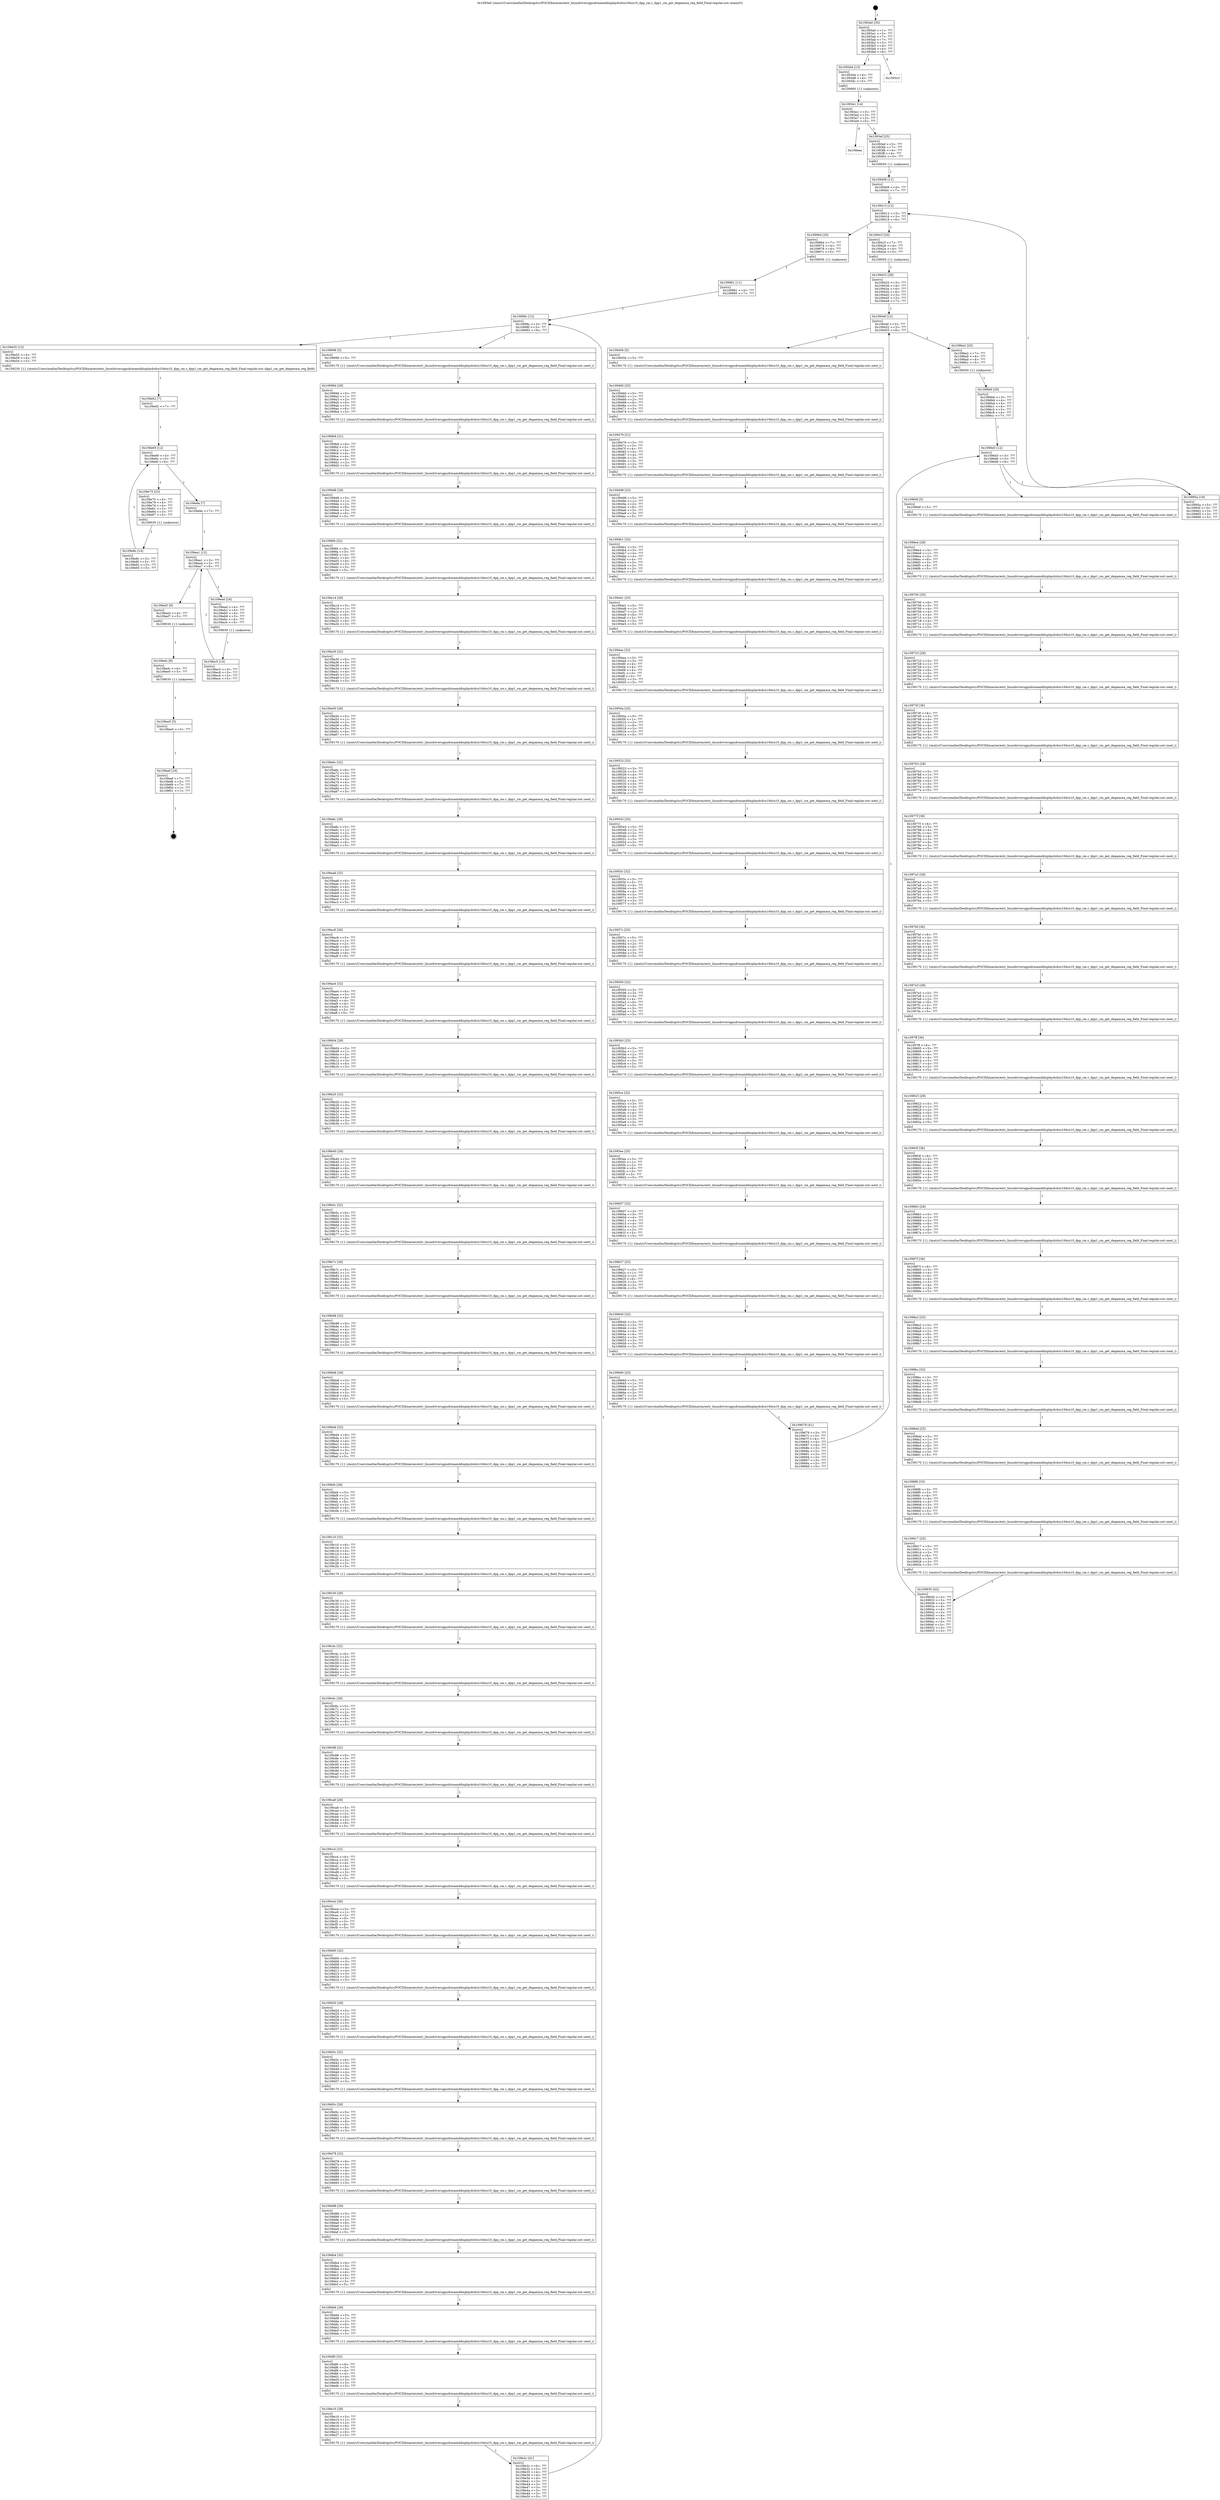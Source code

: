 digraph "0x1093a0" {
  label = "0x1093a0 (/mnt/c/Users/mathe/Desktop/tcc/POCII/binaries/extr_linuxdriversgpudrmamddisplaydcdcn10dcn10_dpp_cm.c_dpp1_cm_get_degamma_reg_field_Final-regular.out::main(0))"
  labelloc = "t"
  node[shape=record]

  Entry [label="",width=0.3,height=0.3,shape=circle,fillcolor=black,style=filled]
  "0x1093a0" [label="{
     0x1093a0 [35]\l
     | [instrs]\l
     &nbsp;&nbsp;0x1093a0 \<+1\>: ???\l
     &nbsp;&nbsp;0x1093a1 \<+3\>: ???\l
     &nbsp;&nbsp;0x1093a4 \<+7\>: ???\l
     &nbsp;&nbsp;0x1093ab \<+7\>: ???\l
     &nbsp;&nbsp;0x1093b2 \<+3\>: ???\l
     &nbsp;&nbsp;0x1093b5 \<+4\>: ???\l
     &nbsp;&nbsp;0x1093b9 \<+4\>: ???\l
     &nbsp;&nbsp;0x1093bd \<+6\>: ???\l
  }"]
  "0x1093d4" [label="{
     0x1093d4 [13]\l
     | [instrs]\l
     &nbsp;&nbsp;0x1093d4 \<+4\>: ???\l
     &nbsp;&nbsp;0x1093d8 \<+4\>: ???\l
     &nbsp;&nbsp;0x1093dc \<+5\>: ???\l
     | [calls]\l
     &nbsp;&nbsp;0x109060 \{1\} (unknown)\l
  }"]
  "0x1093c3" [label="{
     0x1093c3\l
  }", style=dashed]
  "0x1093e1" [label="{
     0x1093e1 [14]\l
     | [instrs]\l
     &nbsp;&nbsp;0x1093e1 \<+3\>: ???\l
     &nbsp;&nbsp;0x1093e4 \<+3\>: ???\l
     &nbsp;&nbsp;0x1093e7 \<+2\>: ???\l
     &nbsp;&nbsp;0x1093e9 \<+6\>: ???\l
  }"]
  "0x109eea" [label="{
     0x109eea\l
  }", style=dashed]
  "0x1093ef" [label="{
     0x1093ef [25]\l
     | [instrs]\l
     &nbsp;&nbsp;0x1093ef \<+5\>: ???\l
     &nbsp;&nbsp;0x1093f4 \<+7\>: ???\l
     &nbsp;&nbsp;0x1093fb \<+4\>: ???\l
     &nbsp;&nbsp;0x1093ff \<+4\>: ???\l
     &nbsp;&nbsp;0x109403 \<+5\>: ???\l
     | [calls]\l
     &nbsp;&nbsp;0x109050 \{1\} (unknown)\l
  }"]
  Exit [label="",width=0.3,height=0.3,shape=circle,fillcolor=black,style=filled,peripheries=2]
  "0x109413" [label="{
     0x109413 [12]\l
     | [instrs]\l
     &nbsp;&nbsp;0x109413 \<+3\>: ???\l
     &nbsp;&nbsp;0x109416 \<+3\>: ???\l
     &nbsp;&nbsp;0x109419 \<+6\>: ???\l
  }"]
  "0x10996d" [label="{
     0x10996d [20]\l
     | [instrs]\l
     &nbsp;&nbsp;0x10996d \<+7\>: ???\l
     &nbsp;&nbsp;0x109974 \<+4\>: ???\l
     &nbsp;&nbsp;0x109978 \<+4\>: ???\l
     &nbsp;&nbsp;0x10997c \<+5\>: ???\l
     | [calls]\l
     &nbsp;&nbsp;0x109050 \{1\} (unknown)\l
  }"]
  "0x10941f" [label="{
     0x10941f [20]\l
     | [instrs]\l
     &nbsp;&nbsp;0x10941f \<+7\>: ???\l
     &nbsp;&nbsp;0x109426 \<+4\>: ???\l
     &nbsp;&nbsp;0x10942a \<+4\>: ???\l
     &nbsp;&nbsp;0x10942e \<+5\>: ???\l
     | [calls]\l
     &nbsp;&nbsp;0x109050 \{1\} (unknown)\l
  }"]
  "0x10944f" [label="{
     0x10944f [12]\l
     | [instrs]\l
     &nbsp;&nbsp;0x10944f \<+3\>: ???\l
     &nbsp;&nbsp;0x109452 \<+3\>: ???\l
     &nbsp;&nbsp;0x109455 \<+6\>: ???\l
  }"]
  "0x1096a2" [label="{
     0x1096a2 [20]\l
     | [instrs]\l
     &nbsp;&nbsp;0x1096a2 \<+7\>: ???\l
     &nbsp;&nbsp;0x1096a9 \<+4\>: ???\l
     &nbsp;&nbsp;0x1096ad \<+4\>: ???\l
     &nbsp;&nbsp;0x1096b1 \<+5\>: ???\l
     | [calls]\l
     &nbsp;&nbsp;0x109050 \{1\} (unknown)\l
  }"]
  "0x10945b" [label="{
     0x10945b [5]\l
     | [instrs]\l
     &nbsp;&nbsp;0x10945b \<+5\>: ???\l
     | [calls]\l
     &nbsp;&nbsp;0x109170 \{1\} (/mnt/c/Users/mathe/Desktop/tcc/POCII/binaries/extr_linuxdriversgpudrmamddisplaydcdcn10dcn10_dpp_cm.c_dpp1_cm_get_degamma_reg_field_Final-regular.out::next_i)\l
  }"]
  "0x109460" [label="{
     0x109460 [25]\l
     | [instrs]\l
     &nbsp;&nbsp;0x109460 \<+5\>: ???\l
     &nbsp;&nbsp;0x109465 \<+1\>: ???\l
     &nbsp;&nbsp;0x109466 \<+2\>: ???\l
     &nbsp;&nbsp;0x109468 \<+6\>: ???\l
     &nbsp;&nbsp;0x10946e \<+3\>: ???\l
     &nbsp;&nbsp;0x109471 \<+3\>: ???\l
     &nbsp;&nbsp;0x109474 \<+5\>: ???\l
     | [calls]\l
     &nbsp;&nbsp;0x109170 \{1\} (/mnt/c/Users/mathe/Desktop/tcc/POCII/binaries/extr_linuxdriversgpudrmamddisplaydcdcn10dcn10_dpp_cm.c_dpp1_cm_get_degamma_reg_field_Final-regular.out::next_i)\l
  }"]
  "0x109479" [label="{
     0x109479 [31]\l
     | [instrs]\l
     &nbsp;&nbsp;0x109479 \<+3\>: ???\l
     &nbsp;&nbsp;0x10947c \<+3\>: ???\l
     &nbsp;&nbsp;0x10947f \<+4\>: ???\l
     &nbsp;&nbsp;0x109483 \<+4\>: ???\l
     &nbsp;&nbsp;0x109487 \<+4\>: ???\l
     &nbsp;&nbsp;0x10948b \<+3\>: ???\l
     &nbsp;&nbsp;0x10948e \<+3\>: ???\l
     &nbsp;&nbsp;0x109491 \<+2\>: ???\l
     &nbsp;&nbsp;0x109493 \<+5\>: ???\l
     | [calls]\l
     &nbsp;&nbsp;0x109170 \{1\} (/mnt/c/Users/mathe/Desktop/tcc/POCII/binaries/extr_linuxdriversgpudrmamddisplaydcdcn10dcn10_dpp_cm.c_dpp1_cm_get_degamma_reg_field_Final-regular.out::next_i)\l
  }"]
  "0x109498" [label="{
     0x109498 [25]\l
     | [instrs]\l
     &nbsp;&nbsp;0x109498 \<+5\>: ???\l
     &nbsp;&nbsp;0x10949d \<+1\>: ???\l
     &nbsp;&nbsp;0x10949e \<+2\>: ???\l
     &nbsp;&nbsp;0x1094a0 \<+6\>: ???\l
     &nbsp;&nbsp;0x1094a6 \<+3\>: ???\l
     &nbsp;&nbsp;0x1094a9 \<+3\>: ???\l
     &nbsp;&nbsp;0x1094ac \<+5\>: ???\l
     | [calls]\l
     &nbsp;&nbsp;0x109170 \{1\} (/mnt/c/Users/mathe/Desktop/tcc/POCII/binaries/extr_linuxdriversgpudrmamddisplaydcdcn10dcn10_dpp_cm.c_dpp1_cm_get_degamma_reg_field_Final-regular.out::next_i)\l
  }"]
  "0x1094b1" [label="{
     0x1094b1 [32]\l
     | [instrs]\l
     &nbsp;&nbsp;0x1094b1 \<+3\>: ???\l
     &nbsp;&nbsp;0x1094b4 \<+3\>: ???\l
     &nbsp;&nbsp;0x1094b7 \<+4\>: ???\l
     &nbsp;&nbsp;0x1094bb \<+4\>: ???\l
     &nbsp;&nbsp;0x1094bf \<+4\>: ???\l
     &nbsp;&nbsp;0x1094c3 \<+3\>: ???\l
     &nbsp;&nbsp;0x1094c6 \<+3\>: ???\l
     &nbsp;&nbsp;0x1094c9 \<+3\>: ???\l
     &nbsp;&nbsp;0x1094cc \<+5\>: ???\l
     | [calls]\l
     &nbsp;&nbsp;0x109170 \{1\} (/mnt/c/Users/mathe/Desktop/tcc/POCII/binaries/extr_linuxdriversgpudrmamddisplaydcdcn10dcn10_dpp_cm.c_dpp1_cm_get_degamma_reg_field_Final-regular.out::next_i)\l
  }"]
  "0x1094d1" [label="{
     0x1094d1 [25]\l
     | [instrs]\l
     &nbsp;&nbsp;0x1094d1 \<+5\>: ???\l
     &nbsp;&nbsp;0x1094d6 \<+1\>: ???\l
     &nbsp;&nbsp;0x1094d7 \<+2\>: ???\l
     &nbsp;&nbsp;0x1094d9 \<+6\>: ???\l
     &nbsp;&nbsp;0x1094df \<+3\>: ???\l
     &nbsp;&nbsp;0x1094e2 \<+3\>: ???\l
     &nbsp;&nbsp;0x1094e5 \<+5\>: ???\l
     | [calls]\l
     &nbsp;&nbsp;0x109170 \{1\} (/mnt/c/Users/mathe/Desktop/tcc/POCII/binaries/extr_linuxdriversgpudrmamddisplaydcdcn10dcn10_dpp_cm.c_dpp1_cm_get_degamma_reg_field_Final-regular.out::next_i)\l
  }"]
  "0x1094ea" [label="{
     0x1094ea [32]\l
     | [instrs]\l
     &nbsp;&nbsp;0x1094ea \<+3\>: ???\l
     &nbsp;&nbsp;0x1094ed \<+3\>: ???\l
     &nbsp;&nbsp;0x1094f0 \<+4\>: ???\l
     &nbsp;&nbsp;0x1094f4 \<+4\>: ???\l
     &nbsp;&nbsp;0x1094f8 \<+4\>: ???\l
     &nbsp;&nbsp;0x1094fc \<+3\>: ???\l
     &nbsp;&nbsp;0x1094ff \<+3\>: ???\l
     &nbsp;&nbsp;0x109502 \<+3\>: ???\l
     &nbsp;&nbsp;0x109505 \<+5\>: ???\l
     | [calls]\l
     &nbsp;&nbsp;0x109170 \{1\} (/mnt/c/Users/mathe/Desktop/tcc/POCII/binaries/extr_linuxdriversgpudrmamddisplaydcdcn10dcn10_dpp_cm.c_dpp1_cm_get_degamma_reg_field_Final-regular.out::next_i)\l
  }"]
  "0x10950a" [label="{
     0x10950a [25]\l
     | [instrs]\l
     &nbsp;&nbsp;0x10950a \<+5\>: ???\l
     &nbsp;&nbsp;0x10950f \<+1\>: ???\l
     &nbsp;&nbsp;0x109510 \<+2\>: ???\l
     &nbsp;&nbsp;0x109512 \<+6\>: ???\l
     &nbsp;&nbsp;0x109518 \<+3\>: ???\l
     &nbsp;&nbsp;0x10951b \<+3\>: ???\l
     &nbsp;&nbsp;0x10951e \<+5\>: ???\l
     | [calls]\l
     &nbsp;&nbsp;0x109170 \{1\} (/mnt/c/Users/mathe/Desktop/tcc/POCII/binaries/extr_linuxdriversgpudrmamddisplaydcdcn10dcn10_dpp_cm.c_dpp1_cm_get_degamma_reg_field_Final-regular.out::next_i)\l
  }"]
  "0x109523" [label="{
     0x109523 [32]\l
     | [instrs]\l
     &nbsp;&nbsp;0x109523 \<+3\>: ???\l
     &nbsp;&nbsp;0x109526 \<+3\>: ???\l
     &nbsp;&nbsp;0x109529 \<+4\>: ???\l
     &nbsp;&nbsp;0x10952d \<+4\>: ???\l
     &nbsp;&nbsp;0x109531 \<+4\>: ???\l
     &nbsp;&nbsp;0x109535 \<+3\>: ???\l
     &nbsp;&nbsp;0x109538 \<+3\>: ???\l
     &nbsp;&nbsp;0x10953b \<+3\>: ???\l
     &nbsp;&nbsp;0x10953e \<+5\>: ???\l
     | [calls]\l
     &nbsp;&nbsp;0x109170 \{1\} (/mnt/c/Users/mathe/Desktop/tcc/POCII/binaries/extr_linuxdriversgpudrmamddisplaydcdcn10dcn10_dpp_cm.c_dpp1_cm_get_degamma_reg_field_Final-regular.out::next_i)\l
  }"]
  "0x109543" [label="{
     0x109543 [25]\l
     | [instrs]\l
     &nbsp;&nbsp;0x109543 \<+5\>: ???\l
     &nbsp;&nbsp;0x109548 \<+1\>: ???\l
     &nbsp;&nbsp;0x109549 \<+2\>: ???\l
     &nbsp;&nbsp;0x10954b \<+6\>: ???\l
     &nbsp;&nbsp;0x109551 \<+3\>: ???\l
     &nbsp;&nbsp;0x109554 \<+3\>: ???\l
     &nbsp;&nbsp;0x109557 \<+5\>: ???\l
     | [calls]\l
     &nbsp;&nbsp;0x109170 \{1\} (/mnt/c/Users/mathe/Desktop/tcc/POCII/binaries/extr_linuxdriversgpudrmamddisplaydcdcn10dcn10_dpp_cm.c_dpp1_cm_get_degamma_reg_field_Final-regular.out::next_i)\l
  }"]
  "0x10955c" [label="{
     0x10955c [32]\l
     | [instrs]\l
     &nbsp;&nbsp;0x10955c \<+3\>: ???\l
     &nbsp;&nbsp;0x10955f \<+3\>: ???\l
     &nbsp;&nbsp;0x109562 \<+4\>: ???\l
     &nbsp;&nbsp;0x109566 \<+4\>: ???\l
     &nbsp;&nbsp;0x10956a \<+4\>: ???\l
     &nbsp;&nbsp;0x10956e \<+3\>: ???\l
     &nbsp;&nbsp;0x109571 \<+3\>: ???\l
     &nbsp;&nbsp;0x109574 \<+3\>: ???\l
     &nbsp;&nbsp;0x109577 \<+5\>: ???\l
     | [calls]\l
     &nbsp;&nbsp;0x109170 \{1\} (/mnt/c/Users/mathe/Desktop/tcc/POCII/binaries/extr_linuxdriversgpudrmamddisplaydcdcn10dcn10_dpp_cm.c_dpp1_cm_get_degamma_reg_field_Final-regular.out::next_i)\l
  }"]
  "0x10957c" [label="{
     0x10957c [25]\l
     | [instrs]\l
     &nbsp;&nbsp;0x10957c \<+5\>: ???\l
     &nbsp;&nbsp;0x109581 \<+1\>: ???\l
     &nbsp;&nbsp;0x109582 \<+2\>: ???\l
     &nbsp;&nbsp;0x109584 \<+6\>: ???\l
     &nbsp;&nbsp;0x10958a \<+3\>: ???\l
     &nbsp;&nbsp;0x10958d \<+3\>: ???\l
     &nbsp;&nbsp;0x109590 \<+5\>: ???\l
     | [calls]\l
     &nbsp;&nbsp;0x109170 \{1\} (/mnt/c/Users/mathe/Desktop/tcc/POCII/binaries/extr_linuxdriversgpudrmamddisplaydcdcn10dcn10_dpp_cm.c_dpp1_cm_get_degamma_reg_field_Final-regular.out::next_i)\l
  }"]
  "0x109595" [label="{
     0x109595 [32]\l
     | [instrs]\l
     &nbsp;&nbsp;0x109595 \<+3\>: ???\l
     &nbsp;&nbsp;0x109598 \<+3\>: ???\l
     &nbsp;&nbsp;0x10959b \<+4\>: ???\l
     &nbsp;&nbsp;0x10959f \<+4\>: ???\l
     &nbsp;&nbsp;0x1095a3 \<+4\>: ???\l
     &nbsp;&nbsp;0x1095a7 \<+3\>: ???\l
     &nbsp;&nbsp;0x1095aa \<+3\>: ???\l
     &nbsp;&nbsp;0x1095ad \<+3\>: ???\l
     &nbsp;&nbsp;0x1095b0 \<+5\>: ???\l
     | [calls]\l
     &nbsp;&nbsp;0x109170 \{1\} (/mnt/c/Users/mathe/Desktop/tcc/POCII/binaries/extr_linuxdriversgpudrmamddisplaydcdcn10dcn10_dpp_cm.c_dpp1_cm_get_degamma_reg_field_Final-regular.out::next_i)\l
  }"]
  "0x1095b5" [label="{
     0x1095b5 [25]\l
     | [instrs]\l
     &nbsp;&nbsp;0x1095b5 \<+5\>: ???\l
     &nbsp;&nbsp;0x1095ba \<+1\>: ???\l
     &nbsp;&nbsp;0x1095bb \<+2\>: ???\l
     &nbsp;&nbsp;0x1095bd \<+6\>: ???\l
     &nbsp;&nbsp;0x1095c3 \<+3\>: ???\l
     &nbsp;&nbsp;0x1095c6 \<+3\>: ???\l
     &nbsp;&nbsp;0x1095c9 \<+5\>: ???\l
     | [calls]\l
     &nbsp;&nbsp;0x109170 \{1\} (/mnt/c/Users/mathe/Desktop/tcc/POCII/binaries/extr_linuxdriversgpudrmamddisplaydcdcn10dcn10_dpp_cm.c_dpp1_cm_get_degamma_reg_field_Final-regular.out::next_i)\l
  }"]
  "0x1095ce" [label="{
     0x1095ce [32]\l
     | [instrs]\l
     &nbsp;&nbsp;0x1095ce \<+3\>: ???\l
     &nbsp;&nbsp;0x1095d1 \<+3\>: ???\l
     &nbsp;&nbsp;0x1095d4 \<+4\>: ???\l
     &nbsp;&nbsp;0x1095d8 \<+4\>: ???\l
     &nbsp;&nbsp;0x1095dc \<+4\>: ???\l
     &nbsp;&nbsp;0x1095e0 \<+3\>: ???\l
     &nbsp;&nbsp;0x1095e3 \<+3\>: ???\l
     &nbsp;&nbsp;0x1095e6 \<+3\>: ???\l
     &nbsp;&nbsp;0x1095e9 \<+5\>: ???\l
     | [calls]\l
     &nbsp;&nbsp;0x109170 \{1\} (/mnt/c/Users/mathe/Desktop/tcc/POCII/binaries/extr_linuxdriversgpudrmamddisplaydcdcn10dcn10_dpp_cm.c_dpp1_cm_get_degamma_reg_field_Final-regular.out::next_i)\l
  }"]
  "0x1095ee" [label="{
     0x1095ee [25]\l
     | [instrs]\l
     &nbsp;&nbsp;0x1095ee \<+5\>: ???\l
     &nbsp;&nbsp;0x1095f3 \<+1\>: ???\l
     &nbsp;&nbsp;0x1095f4 \<+2\>: ???\l
     &nbsp;&nbsp;0x1095f6 \<+6\>: ???\l
     &nbsp;&nbsp;0x1095fc \<+3\>: ???\l
     &nbsp;&nbsp;0x1095ff \<+3\>: ???\l
     &nbsp;&nbsp;0x109602 \<+5\>: ???\l
     | [calls]\l
     &nbsp;&nbsp;0x109170 \{1\} (/mnt/c/Users/mathe/Desktop/tcc/POCII/binaries/extr_linuxdriversgpudrmamddisplaydcdcn10dcn10_dpp_cm.c_dpp1_cm_get_degamma_reg_field_Final-regular.out::next_i)\l
  }"]
  "0x109607" [label="{
     0x109607 [32]\l
     | [instrs]\l
     &nbsp;&nbsp;0x109607 \<+3\>: ???\l
     &nbsp;&nbsp;0x10960a \<+3\>: ???\l
     &nbsp;&nbsp;0x10960d \<+4\>: ???\l
     &nbsp;&nbsp;0x109611 \<+4\>: ???\l
     &nbsp;&nbsp;0x109615 \<+4\>: ???\l
     &nbsp;&nbsp;0x109619 \<+3\>: ???\l
     &nbsp;&nbsp;0x10961c \<+3\>: ???\l
     &nbsp;&nbsp;0x10961f \<+3\>: ???\l
     &nbsp;&nbsp;0x109622 \<+5\>: ???\l
     | [calls]\l
     &nbsp;&nbsp;0x109170 \{1\} (/mnt/c/Users/mathe/Desktop/tcc/POCII/binaries/extr_linuxdriversgpudrmamddisplaydcdcn10dcn10_dpp_cm.c_dpp1_cm_get_degamma_reg_field_Final-regular.out::next_i)\l
  }"]
  "0x109627" [label="{
     0x109627 [25]\l
     | [instrs]\l
     &nbsp;&nbsp;0x109627 \<+5\>: ???\l
     &nbsp;&nbsp;0x10962c \<+1\>: ???\l
     &nbsp;&nbsp;0x10962d \<+2\>: ???\l
     &nbsp;&nbsp;0x10962f \<+6\>: ???\l
     &nbsp;&nbsp;0x109635 \<+3\>: ???\l
     &nbsp;&nbsp;0x109638 \<+3\>: ???\l
     &nbsp;&nbsp;0x10963b \<+5\>: ???\l
     | [calls]\l
     &nbsp;&nbsp;0x109170 \{1\} (/mnt/c/Users/mathe/Desktop/tcc/POCII/binaries/extr_linuxdriversgpudrmamddisplaydcdcn10dcn10_dpp_cm.c_dpp1_cm_get_degamma_reg_field_Final-regular.out::next_i)\l
  }"]
  "0x109640" [label="{
     0x109640 [32]\l
     | [instrs]\l
     &nbsp;&nbsp;0x109640 \<+3\>: ???\l
     &nbsp;&nbsp;0x109643 \<+3\>: ???\l
     &nbsp;&nbsp;0x109646 \<+4\>: ???\l
     &nbsp;&nbsp;0x10964a \<+4\>: ???\l
     &nbsp;&nbsp;0x10964e \<+4\>: ???\l
     &nbsp;&nbsp;0x109652 \<+3\>: ???\l
     &nbsp;&nbsp;0x109655 \<+3\>: ???\l
     &nbsp;&nbsp;0x109658 \<+3\>: ???\l
     &nbsp;&nbsp;0x10965b \<+5\>: ???\l
     | [calls]\l
     &nbsp;&nbsp;0x109170 \{1\} (/mnt/c/Users/mathe/Desktop/tcc/POCII/binaries/extr_linuxdriversgpudrmamddisplaydcdcn10dcn10_dpp_cm.c_dpp1_cm_get_degamma_reg_field_Final-regular.out::next_i)\l
  }"]
  "0x109660" [label="{
     0x109660 [25]\l
     | [instrs]\l
     &nbsp;&nbsp;0x109660 \<+5\>: ???\l
     &nbsp;&nbsp;0x109665 \<+1\>: ???\l
     &nbsp;&nbsp;0x109666 \<+2\>: ???\l
     &nbsp;&nbsp;0x109668 \<+6\>: ???\l
     &nbsp;&nbsp;0x10966e \<+3\>: ???\l
     &nbsp;&nbsp;0x109671 \<+3\>: ???\l
     &nbsp;&nbsp;0x109674 \<+5\>: ???\l
     | [calls]\l
     &nbsp;&nbsp;0x109170 \{1\} (/mnt/c/Users/mathe/Desktop/tcc/POCII/binaries/extr_linuxdriversgpudrmamddisplaydcdcn10dcn10_dpp_cm.c_dpp1_cm_get_degamma_reg_field_Final-regular.out::next_i)\l
  }"]
  "0x109679" [label="{
     0x109679 [41]\l
     | [instrs]\l
     &nbsp;&nbsp;0x109679 \<+3\>: ???\l
     &nbsp;&nbsp;0x10967c \<+3\>: ???\l
     &nbsp;&nbsp;0x10967f \<+4\>: ???\l
     &nbsp;&nbsp;0x109683 \<+4\>: ???\l
     &nbsp;&nbsp;0x109687 \<+4\>: ???\l
     &nbsp;&nbsp;0x10968b \<+3\>: ???\l
     &nbsp;&nbsp;0x10968e \<+3\>: ???\l
     &nbsp;&nbsp;0x109691 \<+3\>: ???\l
     &nbsp;&nbsp;0x109694 \<+3\>: ???\l
     &nbsp;&nbsp;0x109697 \<+3\>: ???\l
     &nbsp;&nbsp;0x10969a \<+3\>: ???\l
     &nbsp;&nbsp;0x10969d \<+5\>: ???\l
  }"]
  "0x109433" [label="{
     0x109433 [28]\l
     | [instrs]\l
     &nbsp;&nbsp;0x109433 \<+3\>: ???\l
     &nbsp;&nbsp;0x109436 \<+4\>: ???\l
     &nbsp;&nbsp;0x10943a \<+4\>: ???\l
     &nbsp;&nbsp;0x10943e \<+4\>: ???\l
     &nbsp;&nbsp;0x109442 \<+3\>: ???\l
     &nbsp;&nbsp;0x109445 \<+3\>: ???\l
     &nbsp;&nbsp;0x109448 \<+7\>: ???\l
  }"]
  "0x1096d3" [label="{
     0x1096d3 [12]\l
     | [instrs]\l
     &nbsp;&nbsp;0x1096d3 \<+3\>: ???\l
     &nbsp;&nbsp;0x1096d6 \<+3\>: ???\l
     &nbsp;&nbsp;0x1096d9 \<+6\>: ???\l
  }"]
  "0x10995a" [label="{
     0x10995a [19]\l
     | [instrs]\l
     &nbsp;&nbsp;0x10995a \<+5\>: ???\l
     &nbsp;&nbsp;0x10995f \<+3\>: ???\l
     &nbsp;&nbsp;0x109962 \<+3\>: ???\l
     &nbsp;&nbsp;0x109965 \<+3\>: ???\l
     &nbsp;&nbsp;0x109968 \<+5\>: ???\l
  }"]
  "0x1096df" [label="{
     0x1096df [5]\l
     | [instrs]\l
     &nbsp;&nbsp;0x1096df \<+5\>: ???\l
     | [calls]\l
     &nbsp;&nbsp;0x109170 \{1\} (/mnt/c/Users/mathe/Desktop/tcc/POCII/binaries/extr_linuxdriversgpudrmamddisplaydcdcn10dcn10_dpp_cm.c_dpp1_cm_get_degamma_reg_field_Final-regular.out::next_i)\l
  }"]
  "0x1096e4" [label="{
     0x1096e4 [28]\l
     | [instrs]\l
     &nbsp;&nbsp;0x1096e4 \<+5\>: ???\l
     &nbsp;&nbsp;0x1096e9 \<+1\>: ???\l
     &nbsp;&nbsp;0x1096ea \<+2\>: ???\l
     &nbsp;&nbsp;0x1096ec \<+6\>: ???\l
     &nbsp;&nbsp;0x1096f2 \<+3\>: ???\l
     &nbsp;&nbsp;0x1096f5 \<+6\>: ???\l
     &nbsp;&nbsp;0x1096fb \<+5\>: ???\l
     | [calls]\l
     &nbsp;&nbsp;0x109170 \{1\} (/mnt/c/Users/mathe/Desktop/tcc/POCII/binaries/extr_linuxdriversgpudrmamddisplaydcdcn10dcn10_dpp_cm.c_dpp1_cm_get_degamma_reg_field_Final-regular.out::next_i)\l
  }"]
  "0x109700" [label="{
     0x109700 [35]\l
     | [instrs]\l
     &nbsp;&nbsp;0x109700 \<+6\>: ???\l
     &nbsp;&nbsp;0x109706 \<+3\>: ???\l
     &nbsp;&nbsp;0x109709 \<+4\>: ???\l
     &nbsp;&nbsp;0x10970d \<+4\>: ???\l
     &nbsp;&nbsp;0x109711 \<+4\>: ???\l
     &nbsp;&nbsp;0x109715 \<+3\>: ???\l
     &nbsp;&nbsp;0x109718 \<+4\>: ???\l
     &nbsp;&nbsp;0x10971c \<+2\>: ???\l
     &nbsp;&nbsp;0x10971e \<+5\>: ???\l
     | [calls]\l
     &nbsp;&nbsp;0x109170 \{1\} (/mnt/c/Users/mathe/Desktop/tcc/POCII/binaries/extr_linuxdriversgpudrmamddisplaydcdcn10dcn10_dpp_cm.c_dpp1_cm_get_degamma_reg_field_Final-regular.out::next_i)\l
  }"]
  "0x109723" [label="{
     0x109723 [28]\l
     | [instrs]\l
     &nbsp;&nbsp;0x109723 \<+5\>: ???\l
     &nbsp;&nbsp;0x109728 \<+1\>: ???\l
     &nbsp;&nbsp;0x109729 \<+2\>: ???\l
     &nbsp;&nbsp;0x10972b \<+6\>: ???\l
     &nbsp;&nbsp;0x109731 \<+3\>: ???\l
     &nbsp;&nbsp;0x109734 \<+6\>: ???\l
     &nbsp;&nbsp;0x10973a \<+5\>: ???\l
     | [calls]\l
     &nbsp;&nbsp;0x109170 \{1\} (/mnt/c/Users/mathe/Desktop/tcc/POCII/binaries/extr_linuxdriversgpudrmamddisplaydcdcn10dcn10_dpp_cm.c_dpp1_cm_get_degamma_reg_field_Final-regular.out::next_i)\l
  }"]
  "0x10973f" [label="{
     0x10973f [36]\l
     | [instrs]\l
     &nbsp;&nbsp;0x10973f \<+6\>: ???\l
     &nbsp;&nbsp;0x109745 \<+3\>: ???\l
     &nbsp;&nbsp;0x109748 \<+4\>: ???\l
     &nbsp;&nbsp;0x10974c \<+4\>: ???\l
     &nbsp;&nbsp;0x109750 \<+4\>: ???\l
     &nbsp;&nbsp;0x109754 \<+3\>: ???\l
     &nbsp;&nbsp;0x109757 \<+4\>: ???\l
     &nbsp;&nbsp;0x10975b \<+3\>: ???\l
     &nbsp;&nbsp;0x10975e \<+5\>: ???\l
     | [calls]\l
     &nbsp;&nbsp;0x109170 \{1\} (/mnt/c/Users/mathe/Desktop/tcc/POCII/binaries/extr_linuxdriversgpudrmamddisplaydcdcn10dcn10_dpp_cm.c_dpp1_cm_get_degamma_reg_field_Final-regular.out::next_i)\l
  }"]
  "0x109763" [label="{
     0x109763 [28]\l
     | [instrs]\l
     &nbsp;&nbsp;0x109763 \<+5\>: ???\l
     &nbsp;&nbsp;0x109768 \<+1\>: ???\l
     &nbsp;&nbsp;0x109769 \<+2\>: ???\l
     &nbsp;&nbsp;0x10976b \<+6\>: ???\l
     &nbsp;&nbsp;0x109771 \<+3\>: ???\l
     &nbsp;&nbsp;0x109774 \<+6\>: ???\l
     &nbsp;&nbsp;0x10977a \<+5\>: ???\l
     | [calls]\l
     &nbsp;&nbsp;0x109170 \{1\} (/mnt/c/Users/mathe/Desktop/tcc/POCII/binaries/extr_linuxdriversgpudrmamddisplaydcdcn10dcn10_dpp_cm.c_dpp1_cm_get_degamma_reg_field_Final-regular.out::next_i)\l
  }"]
  "0x10977f" [label="{
     0x10977f [36]\l
     | [instrs]\l
     &nbsp;&nbsp;0x10977f \<+6\>: ???\l
     &nbsp;&nbsp;0x109785 \<+3\>: ???\l
     &nbsp;&nbsp;0x109788 \<+4\>: ???\l
     &nbsp;&nbsp;0x10978c \<+4\>: ???\l
     &nbsp;&nbsp;0x109790 \<+4\>: ???\l
     &nbsp;&nbsp;0x109794 \<+3\>: ???\l
     &nbsp;&nbsp;0x109797 \<+4\>: ???\l
     &nbsp;&nbsp;0x10979b \<+3\>: ???\l
     &nbsp;&nbsp;0x10979e \<+5\>: ???\l
     | [calls]\l
     &nbsp;&nbsp;0x109170 \{1\} (/mnt/c/Users/mathe/Desktop/tcc/POCII/binaries/extr_linuxdriversgpudrmamddisplaydcdcn10dcn10_dpp_cm.c_dpp1_cm_get_degamma_reg_field_Final-regular.out::next_i)\l
  }"]
  "0x1097a3" [label="{
     0x1097a3 [28]\l
     | [instrs]\l
     &nbsp;&nbsp;0x1097a3 \<+5\>: ???\l
     &nbsp;&nbsp;0x1097a8 \<+1\>: ???\l
     &nbsp;&nbsp;0x1097a9 \<+2\>: ???\l
     &nbsp;&nbsp;0x1097ab \<+6\>: ???\l
     &nbsp;&nbsp;0x1097b1 \<+3\>: ???\l
     &nbsp;&nbsp;0x1097b4 \<+6\>: ???\l
     &nbsp;&nbsp;0x1097ba \<+5\>: ???\l
     | [calls]\l
     &nbsp;&nbsp;0x109170 \{1\} (/mnt/c/Users/mathe/Desktop/tcc/POCII/binaries/extr_linuxdriversgpudrmamddisplaydcdcn10dcn10_dpp_cm.c_dpp1_cm_get_degamma_reg_field_Final-regular.out::next_i)\l
  }"]
  "0x1097bf" [label="{
     0x1097bf [36]\l
     | [instrs]\l
     &nbsp;&nbsp;0x1097bf \<+6\>: ???\l
     &nbsp;&nbsp;0x1097c5 \<+3\>: ???\l
     &nbsp;&nbsp;0x1097c8 \<+4\>: ???\l
     &nbsp;&nbsp;0x1097cc \<+4\>: ???\l
     &nbsp;&nbsp;0x1097d0 \<+4\>: ???\l
     &nbsp;&nbsp;0x1097d4 \<+3\>: ???\l
     &nbsp;&nbsp;0x1097d7 \<+4\>: ???\l
     &nbsp;&nbsp;0x1097db \<+3\>: ???\l
     &nbsp;&nbsp;0x1097de \<+5\>: ???\l
     | [calls]\l
     &nbsp;&nbsp;0x109170 \{1\} (/mnt/c/Users/mathe/Desktop/tcc/POCII/binaries/extr_linuxdriversgpudrmamddisplaydcdcn10dcn10_dpp_cm.c_dpp1_cm_get_degamma_reg_field_Final-regular.out::next_i)\l
  }"]
  "0x1097e3" [label="{
     0x1097e3 [28]\l
     | [instrs]\l
     &nbsp;&nbsp;0x1097e3 \<+5\>: ???\l
     &nbsp;&nbsp;0x1097e8 \<+1\>: ???\l
     &nbsp;&nbsp;0x1097e9 \<+2\>: ???\l
     &nbsp;&nbsp;0x1097eb \<+6\>: ???\l
     &nbsp;&nbsp;0x1097f1 \<+3\>: ???\l
     &nbsp;&nbsp;0x1097f4 \<+6\>: ???\l
     &nbsp;&nbsp;0x1097fa \<+5\>: ???\l
     | [calls]\l
     &nbsp;&nbsp;0x109170 \{1\} (/mnt/c/Users/mathe/Desktop/tcc/POCII/binaries/extr_linuxdriversgpudrmamddisplaydcdcn10dcn10_dpp_cm.c_dpp1_cm_get_degamma_reg_field_Final-regular.out::next_i)\l
  }"]
  "0x1097ff" [label="{
     0x1097ff [36]\l
     | [instrs]\l
     &nbsp;&nbsp;0x1097ff \<+6\>: ???\l
     &nbsp;&nbsp;0x109805 \<+3\>: ???\l
     &nbsp;&nbsp;0x109808 \<+4\>: ???\l
     &nbsp;&nbsp;0x10980c \<+4\>: ???\l
     &nbsp;&nbsp;0x109810 \<+4\>: ???\l
     &nbsp;&nbsp;0x109814 \<+3\>: ???\l
     &nbsp;&nbsp;0x109817 \<+4\>: ???\l
     &nbsp;&nbsp;0x10981b \<+3\>: ???\l
     &nbsp;&nbsp;0x10981e \<+5\>: ???\l
     | [calls]\l
     &nbsp;&nbsp;0x109170 \{1\} (/mnt/c/Users/mathe/Desktop/tcc/POCII/binaries/extr_linuxdriversgpudrmamddisplaydcdcn10dcn10_dpp_cm.c_dpp1_cm_get_degamma_reg_field_Final-regular.out::next_i)\l
  }"]
  "0x109823" [label="{
     0x109823 [28]\l
     | [instrs]\l
     &nbsp;&nbsp;0x109823 \<+5\>: ???\l
     &nbsp;&nbsp;0x109828 \<+1\>: ???\l
     &nbsp;&nbsp;0x109829 \<+2\>: ???\l
     &nbsp;&nbsp;0x10982b \<+6\>: ???\l
     &nbsp;&nbsp;0x109831 \<+3\>: ???\l
     &nbsp;&nbsp;0x109834 \<+6\>: ???\l
     &nbsp;&nbsp;0x10983a \<+5\>: ???\l
     | [calls]\l
     &nbsp;&nbsp;0x109170 \{1\} (/mnt/c/Users/mathe/Desktop/tcc/POCII/binaries/extr_linuxdriversgpudrmamddisplaydcdcn10dcn10_dpp_cm.c_dpp1_cm_get_degamma_reg_field_Final-regular.out::next_i)\l
  }"]
  "0x10983f" [label="{
     0x10983f [36]\l
     | [instrs]\l
     &nbsp;&nbsp;0x10983f \<+6\>: ???\l
     &nbsp;&nbsp;0x109845 \<+3\>: ???\l
     &nbsp;&nbsp;0x109848 \<+4\>: ???\l
     &nbsp;&nbsp;0x10984c \<+4\>: ???\l
     &nbsp;&nbsp;0x109850 \<+4\>: ???\l
     &nbsp;&nbsp;0x109854 \<+3\>: ???\l
     &nbsp;&nbsp;0x109857 \<+4\>: ???\l
     &nbsp;&nbsp;0x10985b \<+3\>: ???\l
     &nbsp;&nbsp;0x10985e \<+5\>: ???\l
     | [calls]\l
     &nbsp;&nbsp;0x109170 \{1\} (/mnt/c/Users/mathe/Desktop/tcc/POCII/binaries/extr_linuxdriversgpudrmamddisplaydcdcn10dcn10_dpp_cm.c_dpp1_cm_get_degamma_reg_field_Final-regular.out::next_i)\l
  }"]
  "0x109863" [label="{
     0x109863 [28]\l
     | [instrs]\l
     &nbsp;&nbsp;0x109863 \<+5\>: ???\l
     &nbsp;&nbsp;0x109868 \<+1\>: ???\l
     &nbsp;&nbsp;0x109869 \<+2\>: ???\l
     &nbsp;&nbsp;0x10986b \<+6\>: ???\l
     &nbsp;&nbsp;0x109871 \<+3\>: ???\l
     &nbsp;&nbsp;0x109874 \<+6\>: ???\l
     &nbsp;&nbsp;0x10987a \<+5\>: ???\l
     | [calls]\l
     &nbsp;&nbsp;0x109170 \{1\} (/mnt/c/Users/mathe/Desktop/tcc/POCII/binaries/extr_linuxdriversgpudrmamddisplaydcdcn10dcn10_dpp_cm.c_dpp1_cm_get_degamma_reg_field_Final-regular.out::next_i)\l
  }"]
  "0x10987f" [label="{
     0x10987f [36]\l
     | [instrs]\l
     &nbsp;&nbsp;0x10987f \<+6\>: ???\l
     &nbsp;&nbsp;0x109885 \<+3\>: ???\l
     &nbsp;&nbsp;0x109888 \<+4\>: ???\l
     &nbsp;&nbsp;0x10988c \<+4\>: ???\l
     &nbsp;&nbsp;0x109890 \<+4\>: ???\l
     &nbsp;&nbsp;0x109894 \<+3\>: ???\l
     &nbsp;&nbsp;0x109897 \<+4\>: ???\l
     &nbsp;&nbsp;0x10989b \<+3\>: ???\l
     &nbsp;&nbsp;0x10989e \<+5\>: ???\l
     | [calls]\l
     &nbsp;&nbsp;0x109170 \{1\} (/mnt/c/Users/mathe/Desktop/tcc/POCII/binaries/extr_linuxdriversgpudrmamddisplaydcdcn10dcn10_dpp_cm.c_dpp1_cm_get_degamma_reg_field_Final-regular.out::next_i)\l
  }"]
  "0x1098a3" [label="{
     0x1098a3 [25]\l
     | [instrs]\l
     &nbsp;&nbsp;0x1098a3 \<+5\>: ???\l
     &nbsp;&nbsp;0x1098a8 \<+1\>: ???\l
     &nbsp;&nbsp;0x1098a9 \<+2\>: ???\l
     &nbsp;&nbsp;0x1098ab \<+6\>: ???\l
     &nbsp;&nbsp;0x1098b1 \<+3\>: ???\l
     &nbsp;&nbsp;0x1098b4 \<+3\>: ???\l
     &nbsp;&nbsp;0x1098b7 \<+5\>: ???\l
     | [calls]\l
     &nbsp;&nbsp;0x109170 \{1\} (/mnt/c/Users/mathe/Desktop/tcc/POCII/binaries/extr_linuxdriversgpudrmamddisplaydcdcn10dcn10_dpp_cm.c_dpp1_cm_get_degamma_reg_field_Final-regular.out::next_i)\l
  }"]
  "0x1098bc" [label="{
     0x1098bc [33]\l
     | [instrs]\l
     &nbsp;&nbsp;0x1098bc \<+3\>: ???\l
     &nbsp;&nbsp;0x1098bf \<+3\>: ???\l
     &nbsp;&nbsp;0x1098c2 \<+4\>: ???\l
     &nbsp;&nbsp;0x1098c6 \<+4\>: ???\l
     &nbsp;&nbsp;0x1098ca \<+4\>: ???\l
     &nbsp;&nbsp;0x1098ce \<+3\>: ???\l
     &nbsp;&nbsp;0x1098d1 \<+4\>: ???\l
     &nbsp;&nbsp;0x1098d5 \<+3\>: ???\l
     &nbsp;&nbsp;0x1098d8 \<+5\>: ???\l
     | [calls]\l
     &nbsp;&nbsp;0x109170 \{1\} (/mnt/c/Users/mathe/Desktop/tcc/POCII/binaries/extr_linuxdriversgpudrmamddisplaydcdcn10dcn10_dpp_cm.c_dpp1_cm_get_degamma_reg_field_Final-regular.out::next_i)\l
  }"]
  "0x1098dd" [label="{
     0x1098dd [25]\l
     | [instrs]\l
     &nbsp;&nbsp;0x1098dd \<+5\>: ???\l
     &nbsp;&nbsp;0x1098e2 \<+1\>: ???\l
     &nbsp;&nbsp;0x1098e3 \<+2\>: ???\l
     &nbsp;&nbsp;0x1098e5 \<+6\>: ???\l
     &nbsp;&nbsp;0x1098eb \<+3\>: ???\l
     &nbsp;&nbsp;0x1098ee \<+3\>: ???\l
     &nbsp;&nbsp;0x1098f1 \<+5\>: ???\l
     | [calls]\l
     &nbsp;&nbsp;0x109170 \{1\} (/mnt/c/Users/mathe/Desktop/tcc/POCII/binaries/extr_linuxdriversgpudrmamddisplaydcdcn10dcn10_dpp_cm.c_dpp1_cm_get_degamma_reg_field_Final-regular.out::next_i)\l
  }"]
  "0x1098f6" [label="{
     0x1098f6 [33]\l
     | [instrs]\l
     &nbsp;&nbsp;0x1098f6 \<+3\>: ???\l
     &nbsp;&nbsp;0x1098f9 \<+3\>: ???\l
     &nbsp;&nbsp;0x1098fc \<+4\>: ???\l
     &nbsp;&nbsp;0x109900 \<+4\>: ???\l
     &nbsp;&nbsp;0x109904 \<+4\>: ???\l
     &nbsp;&nbsp;0x109908 \<+3\>: ???\l
     &nbsp;&nbsp;0x10990b \<+4\>: ???\l
     &nbsp;&nbsp;0x10990f \<+3\>: ???\l
     &nbsp;&nbsp;0x109912 \<+5\>: ???\l
     | [calls]\l
     &nbsp;&nbsp;0x109170 \{1\} (/mnt/c/Users/mathe/Desktop/tcc/POCII/binaries/extr_linuxdriversgpudrmamddisplaydcdcn10dcn10_dpp_cm.c_dpp1_cm_get_degamma_reg_field_Final-regular.out::next_i)\l
  }"]
  "0x109917" [label="{
     0x109917 [25]\l
     | [instrs]\l
     &nbsp;&nbsp;0x109917 \<+5\>: ???\l
     &nbsp;&nbsp;0x10991c \<+1\>: ???\l
     &nbsp;&nbsp;0x10991d \<+2\>: ???\l
     &nbsp;&nbsp;0x10991f \<+6\>: ???\l
     &nbsp;&nbsp;0x109925 \<+3\>: ???\l
     &nbsp;&nbsp;0x109928 \<+3\>: ???\l
     &nbsp;&nbsp;0x10992b \<+5\>: ???\l
     | [calls]\l
     &nbsp;&nbsp;0x109170 \{1\} (/mnt/c/Users/mathe/Desktop/tcc/POCII/binaries/extr_linuxdriversgpudrmamddisplaydcdcn10dcn10_dpp_cm.c_dpp1_cm_get_degamma_reg_field_Final-regular.out::next_i)\l
  }"]
  "0x109930" [label="{
     0x109930 [42]\l
     | [instrs]\l
     &nbsp;&nbsp;0x109930 \<+3\>: ???\l
     &nbsp;&nbsp;0x109933 \<+3\>: ???\l
     &nbsp;&nbsp;0x109936 \<+4\>: ???\l
     &nbsp;&nbsp;0x10993a \<+4\>: ???\l
     &nbsp;&nbsp;0x10993e \<+4\>: ???\l
     &nbsp;&nbsp;0x109942 \<+3\>: ???\l
     &nbsp;&nbsp;0x109945 \<+4\>: ???\l
     &nbsp;&nbsp;0x109949 \<+3\>: ???\l
     &nbsp;&nbsp;0x10994c \<+3\>: ???\l
     &nbsp;&nbsp;0x10994f \<+3\>: ???\l
     &nbsp;&nbsp;0x109952 \<+3\>: ???\l
     &nbsp;&nbsp;0x109955 \<+5\>: ???\l
  }"]
  "0x1096b6" [label="{
     0x1096b6 [29]\l
     | [instrs]\l
     &nbsp;&nbsp;0x1096b6 \<+3\>: ???\l
     &nbsp;&nbsp;0x1096b9 \<+4\>: ???\l
     &nbsp;&nbsp;0x1096bd \<+4\>: ???\l
     &nbsp;&nbsp;0x1096c1 \<+4\>: ???\l
     &nbsp;&nbsp;0x1096c5 \<+3\>: ???\l
     &nbsp;&nbsp;0x1096c8 \<+4\>: ???\l
     &nbsp;&nbsp;0x1096cc \<+7\>: ???\l
  }"]
  "0x109eef" [label="{
     0x109eef [19]\l
     | [instrs]\l
     &nbsp;&nbsp;0x109eef \<+7\>: ???\l
     &nbsp;&nbsp;0x109ef6 \<+3\>: ???\l
     &nbsp;&nbsp;0x109ef9 \<+7\>: ???\l
     &nbsp;&nbsp;0x109f00 \<+1\>: ???\l
     &nbsp;&nbsp;0x109f01 \<+1\>: ???\l
  }"]
  "0x109408" [label="{
     0x109408 [11]\l
     | [instrs]\l
     &nbsp;&nbsp;0x109408 \<+4\>: ???\l
     &nbsp;&nbsp;0x10940c \<+7\>: ???\l
  }"]
  "0x10998c" [label="{
     0x10998c [12]\l
     | [instrs]\l
     &nbsp;&nbsp;0x10998c \<+3\>: ???\l
     &nbsp;&nbsp;0x10998f \<+3\>: ???\l
     &nbsp;&nbsp;0x109992 \<+6\>: ???\l
  }"]
  "0x109e55" [label="{
     0x109e55 [13]\l
     | [instrs]\l
     &nbsp;&nbsp;0x109e55 \<+4\>: ???\l
     &nbsp;&nbsp;0x109e59 \<+4\>: ???\l
     &nbsp;&nbsp;0x109e5d \<+5\>: ???\l
     | [calls]\l
     &nbsp;&nbsp;0x109230 \{1\} (/mnt/c/Users/mathe/Desktop/tcc/POCII/binaries/extr_linuxdriversgpudrmamddisplaydcdcn10dcn10_dpp_cm.c_dpp1_cm_get_degamma_reg_field_Final-regular.out::dpp1_cm_get_degamma_reg_field)\l
  }"]
  "0x109998" [label="{
     0x109998 [5]\l
     | [instrs]\l
     &nbsp;&nbsp;0x109998 \<+5\>: ???\l
     | [calls]\l
     &nbsp;&nbsp;0x109170 \{1\} (/mnt/c/Users/mathe/Desktop/tcc/POCII/binaries/extr_linuxdriversgpudrmamddisplaydcdcn10dcn10_dpp_cm.c_dpp1_cm_get_degamma_reg_field_Final-regular.out::next_i)\l
  }"]
  "0x10999d" [label="{
     0x10999d [28]\l
     | [instrs]\l
     &nbsp;&nbsp;0x10999d \<+5\>: ???\l
     &nbsp;&nbsp;0x1099a2 \<+1\>: ???\l
     &nbsp;&nbsp;0x1099a3 \<+2\>: ???\l
     &nbsp;&nbsp;0x1099a5 \<+6\>: ???\l
     &nbsp;&nbsp;0x1099ab \<+3\>: ???\l
     &nbsp;&nbsp;0x1099ae \<+6\>: ???\l
     &nbsp;&nbsp;0x1099b4 \<+5\>: ???\l
     | [calls]\l
     &nbsp;&nbsp;0x109170 \{1\} (/mnt/c/Users/mathe/Desktop/tcc/POCII/binaries/extr_linuxdriversgpudrmamddisplaydcdcn10dcn10_dpp_cm.c_dpp1_cm_get_degamma_reg_field_Final-regular.out::next_i)\l
  }"]
  "0x1099b9" [label="{
     0x1099b9 [31]\l
     | [instrs]\l
     &nbsp;&nbsp;0x1099b9 \<+6\>: ???\l
     &nbsp;&nbsp;0x1099bf \<+3\>: ???\l
     &nbsp;&nbsp;0x1099c2 \<+4\>: ???\l
     &nbsp;&nbsp;0x1099c6 \<+4\>: ???\l
     &nbsp;&nbsp;0x1099ca \<+4\>: ???\l
     &nbsp;&nbsp;0x1099ce \<+3\>: ???\l
     &nbsp;&nbsp;0x1099d1 \<+2\>: ???\l
     &nbsp;&nbsp;0x1099d3 \<+5\>: ???\l
     | [calls]\l
     &nbsp;&nbsp;0x109170 \{1\} (/mnt/c/Users/mathe/Desktop/tcc/POCII/binaries/extr_linuxdriversgpudrmamddisplaydcdcn10dcn10_dpp_cm.c_dpp1_cm_get_degamma_reg_field_Final-regular.out::next_i)\l
  }"]
  "0x1099d8" [label="{
     0x1099d8 [28]\l
     | [instrs]\l
     &nbsp;&nbsp;0x1099d8 \<+5\>: ???\l
     &nbsp;&nbsp;0x1099dd \<+1\>: ???\l
     &nbsp;&nbsp;0x1099de \<+2\>: ???\l
     &nbsp;&nbsp;0x1099e0 \<+6\>: ???\l
     &nbsp;&nbsp;0x1099e6 \<+3\>: ???\l
     &nbsp;&nbsp;0x1099e9 \<+6\>: ???\l
     &nbsp;&nbsp;0x1099ef \<+5\>: ???\l
     | [calls]\l
     &nbsp;&nbsp;0x109170 \{1\} (/mnt/c/Users/mathe/Desktop/tcc/POCII/binaries/extr_linuxdriversgpudrmamddisplaydcdcn10dcn10_dpp_cm.c_dpp1_cm_get_degamma_reg_field_Final-regular.out::next_i)\l
  }"]
  "0x1099f4" [label="{
     0x1099f4 [32]\l
     | [instrs]\l
     &nbsp;&nbsp;0x1099f4 \<+6\>: ???\l
     &nbsp;&nbsp;0x1099fa \<+3\>: ???\l
     &nbsp;&nbsp;0x1099fd \<+4\>: ???\l
     &nbsp;&nbsp;0x109a01 \<+4\>: ???\l
     &nbsp;&nbsp;0x109a05 \<+4\>: ???\l
     &nbsp;&nbsp;0x109a09 \<+3\>: ???\l
     &nbsp;&nbsp;0x109a0c \<+3\>: ???\l
     &nbsp;&nbsp;0x109a0f \<+5\>: ???\l
     | [calls]\l
     &nbsp;&nbsp;0x109170 \{1\} (/mnt/c/Users/mathe/Desktop/tcc/POCII/binaries/extr_linuxdriversgpudrmamddisplaydcdcn10dcn10_dpp_cm.c_dpp1_cm_get_degamma_reg_field_Final-regular.out::next_i)\l
  }"]
  "0x109a14" [label="{
     0x109a14 [28]\l
     | [instrs]\l
     &nbsp;&nbsp;0x109a14 \<+5\>: ???\l
     &nbsp;&nbsp;0x109a19 \<+1\>: ???\l
     &nbsp;&nbsp;0x109a1a \<+2\>: ???\l
     &nbsp;&nbsp;0x109a1c \<+6\>: ???\l
     &nbsp;&nbsp;0x109a22 \<+3\>: ???\l
     &nbsp;&nbsp;0x109a25 \<+6\>: ???\l
     &nbsp;&nbsp;0x109a2b \<+5\>: ???\l
     | [calls]\l
     &nbsp;&nbsp;0x109170 \{1\} (/mnt/c/Users/mathe/Desktop/tcc/POCII/binaries/extr_linuxdriversgpudrmamddisplaydcdcn10dcn10_dpp_cm.c_dpp1_cm_get_degamma_reg_field_Final-regular.out::next_i)\l
  }"]
  "0x109a30" [label="{
     0x109a30 [32]\l
     | [instrs]\l
     &nbsp;&nbsp;0x109a30 \<+6\>: ???\l
     &nbsp;&nbsp;0x109a36 \<+3\>: ???\l
     &nbsp;&nbsp;0x109a39 \<+4\>: ???\l
     &nbsp;&nbsp;0x109a3d \<+4\>: ???\l
     &nbsp;&nbsp;0x109a41 \<+4\>: ???\l
     &nbsp;&nbsp;0x109a45 \<+3\>: ???\l
     &nbsp;&nbsp;0x109a48 \<+3\>: ???\l
     &nbsp;&nbsp;0x109a4b \<+5\>: ???\l
     | [calls]\l
     &nbsp;&nbsp;0x109170 \{1\} (/mnt/c/Users/mathe/Desktop/tcc/POCII/binaries/extr_linuxdriversgpudrmamddisplaydcdcn10dcn10_dpp_cm.c_dpp1_cm_get_degamma_reg_field_Final-regular.out::next_i)\l
  }"]
  "0x109a50" [label="{
     0x109a50 [28]\l
     | [instrs]\l
     &nbsp;&nbsp;0x109a50 \<+5\>: ???\l
     &nbsp;&nbsp;0x109a55 \<+1\>: ???\l
     &nbsp;&nbsp;0x109a56 \<+2\>: ???\l
     &nbsp;&nbsp;0x109a58 \<+6\>: ???\l
     &nbsp;&nbsp;0x109a5e \<+3\>: ???\l
     &nbsp;&nbsp;0x109a61 \<+6\>: ???\l
     &nbsp;&nbsp;0x109a67 \<+5\>: ???\l
     | [calls]\l
     &nbsp;&nbsp;0x109170 \{1\} (/mnt/c/Users/mathe/Desktop/tcc/POCII/binaries/extr_linuxdriversgpudrmamddisplaydcdcn10dcn10_dpp_cm.c_dpp1_cm_get_degamma_reg_field_Final-regular.out::next_i)\l
  }"]
  "0x109a6c" [label="{
     0x109a6c [32]\l
     | [instrs]\l
     &nbsp;&nbsp;0x109a6c \<+6\>: ???\l
     &nbsp;&nbsp;0x109a72 \<+3\>: ???\l
     &nbsp;&nbsp;0x109a75 \<+4\>: ???\l
     &nbsp;&nbsp;0x109a79 \<+4\>: ???\l
     &nbsp;&nbsp;0x109a7d \<+4\>: ???\l
     &nbsp;&nbsp;0x109a81 \<+3\>: ???\l
     &nbsp;&nbsp;0x109a84 \<+3\>: ???\l
     &nbsp;&nbsp;0x109a87 \<+5\>: ???\l
     | [calls]\l
     &nbsp;&nbsp;0x109170 \{1\} (/mnt/c/Users/mathe/Desktop/tcc/POCII/binaries/extr_linuxdriversgpudrmamddisplaydcdcn10dcn10_dpp_cm.c_dpp1_cm_get_degamma_reg_field_Final-regular.out::next_i)\l
  }"]
  "0x109a8c" [label="{
     0x109a8c [28]\l
     | [instrs]\l
     &nbsp;&nbsp;0x109a8c \<+5\>: ???\l
     &nbsp;&nbsp;0x109a91 \<+1\>: ???\l
     &nbsp;&nbsp;0x109a92 \<+2\>: ???\l
     &nbsp;&nbsp;0x109a94 \<+6\>: ???\l
     &nbsp;&nbsp;0x109a9a \<+3\>: ???\l
     &nbsp;&nbsp;0x109a9d \<+6\>: ???\l
     &nbsp;&nbsp;0x109aa3 \<+5\>: ???\l
     | [calls]\l
     &nbsp;&nbsp;0x109170 \{1\} (/mnt/c/Users/mathe/Desktop/tcc/POCII/binaries/extr_linuxdriversgpudrmamddisplaydcdcn10dcn10_dpp_cm.c_dpp1_cm_get_degamma_reg_field_Final-regular.out::next_i)\l
  }"]
  "0x109aa8" [label="{
     0x109aa8 [32]\l
     | [instrs]\l
     &nbsp;&nbsp;0x109aa8 \<+6\>: ???\l
     &nbsp;&nbsp;0x109aae \<+3\>: ???\l
     &nbsp;&nbsp;0x109ab1 \<+4\>: ???\l
     &nbsp;&nbsp;0x109ab5 \<+4\>: ???\l
     &nbsp;&nbsp;0x109ab9 \<+4\>: ???\l
     &nbsp;&nbsp;0x109abd \<+3\>: ???\l
     &nbsp;&nbsp;0x109ac0 \<+3\>: ???\l
     &nbsp;&nbsp;0x109ac3 \<+5\>: ???\l
     | [calls]\l
     &nbsp;&nbsp;0x109170 \{1\} (/mnt/c/Users/mathe/Desktop/tcc/POCII/binaries/extr_linuxdriversgpudrmamddisplaydcdcn10dcn10_dpp_cm.c_dpp1_cm_get_degamma_reg_field_Final-regular.out::next_i)\l
  }"]
  "0x109ac8" [label="{
     0x109ac8 [28]\l
     | [instrs]\l
     &nbsp;&nbsp;0x109ac8 \<+5\>: ???\l
     &nbsp;&nbsp;0x109acd \<+1\>: ???\l
     &nbsp;&nbsp;0x109ace \<+2\>: ???\l
     &nbsp;&nbsp;0x109ad0 \<+6\>: ???\l
     &nbsp;&nbsp;0x109ad6 \<+3\>: ???\l
     &nbsp;&nbsp;0x109ad9 \<+6\>: ???\l
     &nbsp;&nbsp;0x109adf \<+5\>: ???\l
     | [calls]\l
     &nbsp;&nbsp;0x109170 \{1\} (/mnt/c/Users/mathe/Desktop/tcc/POCII/binaries/extr_linuxdriversgpudrmamddisplaydcdcn10dcn10_dpp_cm.c_dpp1_cm_get_degamma_reg_field_Final-regular.out::next_i)\l
  }"]
  "0x109ae4" [label="{
     0x109ae4 [32]\l
     | [instrs]\l
     &nbsp;&nbsp;0x109ae4 \<+6\>: ???\l
     &nbsp;&nbsp;0x109aea \<+3\>: ???\l
     &nbsp;&nbsp;0x109aed \<+4\>: ???\l
     &nbsp;&nbsp;0x109af1 \<+4\>: ???\l
     &nbsp;&nbsp;0x109af5 \<+4\>: ???\l
     &nbsp;&nbsp;0x109af9 \<+3\>: ???\l
     &nbsp;&nbsp;0x109afc \<+3\>: ???\l
     &nbsp;&nbsp;0x109aff \<+5\>: ???\l
     | [calls]\l
     &nbsp;&nbsp;0x109170 \{1\} (/mnt/c/Users/mathe/Desktop/tcc/POCII/binaries/extr_linuxdriversgpudrmamddisplaydcdcn10dcn10_dpp_cm.c_dpp1_cm_get_degamma_reg_field_Final-regular.out::next_i)\l
  }"]
  "0x109b04" [label="{
     0x109b04 [28]\l
     | [instrs]\l
     &nbsp;&nbsp;0x109b04 \<+5\>: ???\l
     &nbsp;&nbsp;0x109b09 \<+1\>: ???\l
     &nbsp;&nbsp;0x109b0a \<+2\>: ???\l
     &nbsp;&nbsp;0x109b0c \<+6\>: ???\l
     &nbsp;&nbsp;0x109b12 \<+3\>: ???\l
     &nbsp;&nbsp;0x109b15 \<+6\>: ???\l
     &nbsp;&nbsp;0x109b1b \<+5\>: ???\l
     | [calls]\l
     &nbsp;&nbsp;0x109170 \{1\} (/mnt/c/Users/mathe/Desktop/tcc/POCII/binaries/extr_linuxdriversgpudrmamddisplaydcdcn10dcn10_dpp_cm.c_dpp1_cm_get_degamma_reg_field_Final-regular.out::next_i)\l
  }"]
  "0x109b20" [label="{
     0x109b20 [32]\l
     | [instrs]\l
     &nbsp;&nbsp;0x109b20 \<+6\>: ???\l
     &nbsp;&nbsp;0x109b26 \<+3\>: ???\l
     &nbsp;&nbsp;0x109b29 \<+4\>: ???\l
     &nbsp;&nbsp;0x109b2d \<+4\>: ???\l
     &nbsp;&nbsp;0x109b31 \<+4\>: ???\l
     &nbsp;&nbsp;0x109b35 \<+3\>: ???\l
     &nbsp;&nbsp;0x109b38 \<+3\>: ???\l
     &nbsp;&nbsp;0x109b3b \<+5\>: ???\l
     | [calls]\l
     &nbsp;&nbsp;0x109170 \{1\} (/mnt/c/Users/mathe/Desktop/tcc/POCII/binaries/extr_linuxdriversgpudrmamddisplaydcdcn10dcn10_dpp_cm.c_dpp1_cm_get_degamma_reg_field_Final-regular.out::next_i)\l
  }"]
  "0x109b40" [label="{
     0x109b40 [28]\l
     | [instrs]\l
     &nbsp;&nbsp;0x109b40 \<+5\>: ???\l
     &nbsp;&nbsp;0x109b45 \<+1\>: ???\l
     &nbsp;&nbsp;0x109b46 \<+2\>: ???\l
     &nbsp;&nbsp;0x109b48 \<+6\>: ???\l
     &nbsp;&nbsp;0x109b4e \<+3\>: ???\l
     &nbsp;&nbsp;0x109b51 \<+6\>: ???\l
     &nbsp;&nbsp;0x109b57 \<+5\>: ???\l
     | [calls]\l
     &nbsp;&nbsp;0x109170 \{1\} (/mnt/c/Users/mathe/Desktop/tcc/POCII/binaries/extr_linuxdriversgpudrmamddisplaydcdcn10dcn10_dpp_cm.c_dpp1_cm_get_degamma_reg_field_Final-regular.out::next_i)\l
  }"]
  "0x109b5c" [label="{
     0x109b5c [32]\l
     | [instrs]\l
     &nbsp;&nbsp;0x109b5c \<+6\>: ???\l
     &nbsp;&nbsp;0x109b62 \<+3\>: ???\l
     &nbsp;&nbsp;0x109b65 \<+4\>: ???\l
     &nbsp;&nbsp;0x109b69 \<+4\>: ???\l
     &nbsp;&nbsp;0x109b6d \<+4\>: ???\l
     &nbsp;&nbsp;0x109b71 \<+3\>: ???\l
     &nbsp;&nbsp;0x109b74 \<+3\>: ???\l
     &nbsp;&nbsp;0x109b77 \<+5\>: ???\l
     | [calls]\l
     &nbsp;&nbsp;0x109170 \{1\} (/mnt/c/Users/mathe/Desktop/tcc/POCII/binaries/extr_linuxdriversgpudrmamddisplaydcdcn10dcn10_dpp_cm.c_dpp1_cm_get_degamma_reg_field_Final-regular.out::next_i)\l
  }"]
  "0x109b7c" [label="{
     0x109b7c [28]\l
     | [instrs]\l
     &nbsp;&nbsp;0x109b7c \<+5\>: ???\l
     &nbsp;&nbsp;0x109b81 \<+1\>: ???\l
     &nbsp;&nbsp;0x109b82 \<+2\>: ???\l
     &nbsp;&nbsp;0x109b84 \<+6\>: ???\l
     &nbsp;&nbsp;0x109b8a \<+3\>: ???\l
     &nbsp;&nbsp;0x109b8d \<+6\>: ???\l
     &nbsp;&nbsp;0x109b93 \<+5\>: ???\l
     | [calls]\l
     &nbsp;&nbsp;0x109170 \{1\} (/mnt/c/Users/mathe/Desktop/tcc/POCII/binaries/extr_linuxdriversgpudrmamddisplaydcdcn10dcn10_dpp_cm.c_dpp1_cm_get_degamma_reg_field_Final-regular.out::next_i)\l
  }"]
  "0x109b98" [label="{
     0x109b98 [32]\l
     | [instrs]\l
     &nbsp;&nbsp;0x109b98 \<+6\>: ???\l
     &nbsp;&nbsp;0x109b9e \<+3\>: ???\l
     &nbsp;&nbsp;0x109ba1 \<+4\>: ???\l
     &nbsp;&nbsp;0x109ba5 \<+4\>: ???\l
     &nbsp;&nbsp;0x109ba9 \<+4\>: ???\l
     &nbsp;&nbsp;0x109bad \<+3\>: ???\l
     &nbsp;&nbsp;0x109bb0 \<+3\>: ???\l
     &nbsp;&nbsp;0x109bb3 \<+5\>: ???\l
     | [calls]\l
     &nbsp;&nbsp;0x109170 \{1\} (/mnt/c/Users/mathe/Desktop/tcc/POCII/binaries/extr_linuxdriversgpudrmamddisplaydcdcn10dcn10_dpp_cm.c_dpp1_cm_get_degamma_reg_field_Final-regular.out::next_i)\l
  }"]
  "0x109bb8" [label="{
     0x109bb8 [28]\l
     | [instrs]\l
     &nbsp;&nbsp;0x109bb8 \<+5\>: ???\l
     &nbsp;&nbsp;0x109bbd \<+1\>: ???\l
     &nbsp;&nbsp;0x109bbe \<+2\>: ???\l
     &nbsp;&nbsp;0x109bc0 \<+6\>: ???\l
     &nbsp;&nbsp;0x109bc6 \<+3\>: ???\l
     &nbsp;&nbsp;0x109bc9 \<+6\>: ???\l
     &nbsp;&nbsp;0x109bcf \<+5\>: ???\l
     | [calls]\l
     &nbsp;&nbsp;0x109170 \{1\} (/mnt/c/Users/mathe/Desktop/tcc/POCII/binaries/extr_linuxdriversgpudrmamddisplaydcdcn10dcn10_dpp_cm.c_dpp1_cm_get_degamma_reg_field_Final-regular.out::next_i)\l
  }"]
  "0x109bd4" [label="{
     0x109bd4 [32]\l
     | [instrs]\l
     &nbsp;&nbsp;0x109bd4 \<+6\>: ???\l
     &nbsp;&nbsp;0x109bda \<+3\>: ???\l
     &nbsp;&nbsp;0x109bdd \<+4\>: ???\l
     &nbsp;&nbsp;0x109be1 \<+4\>: ???\l
     &nbsp;&nbsp;0x109be5 \<+4\>: ???\l
     &nbsp;&nbsp;0x109be9 \<+3\>: ???\l
     &nbsp;&nbsp;0x109bec \<+3\>: ???\l
     &nbsp;&nbsp;0x109bef \<+5\>: ???\l
     | [calls]\l
     &nbsp;&nbsp;0x109170 \{1\} (/mnt/c/Users/mathe/Desktop/tcc/POCII/binaries/extr_linuxdriversgpudrmamddisplaydcdcn10dcn10_dpp_cm.c_dpp1_cm_get_degamma_reg_field_Final-regular.out::next_i)\l
  }"]
  "0x109bf4" [label="{
     0x109bf4 [28]\l
     | [instrs]\l
     &nbsp;&nbsp;0x109bf4 \<+5\>: ???\l
     &nbsp;&nbsp;0x109bf9 \<+1\>: ???\l
     &nbsp;&nbsp;0x109bfa \<+2\>: ???\l
     &nbsp;&nbsp;0x109bfc \<+6\>: ???\l
     &nbsp;&nbsp;0x109c02 \<+3\>: ???\l
     &nbsp;&nbsp;0x109c05 \<+6\>: ???\l
     &nbsp;&nbsp;0x109c0b \<+5\>: ???\l
     | [calls]\l
     &nbsp;&nbsp;0x109170 \{1\} (/mnt/c/Users/mathe/Desktop/tcc/POCII/binaries/extr_linuxdriversgpudrmamddisplaydcdcn10dcn10_dpp_cm.c_dpp1_cm_get_degamma_reg_field_Final-regular.out::next_i)\l
  }"]
  "0x109c10" [label="{
     0x109c10 [32]\l
     | [instrs]\l
     &nbsp;&nbsp;0x109c10 \<+6\>: ???\l
     &nbsp;&nbsp;0x109c16 \<+3\>: ???\l
     &nbsp;&nbsp;0x109c19 \<+4\>: ???\l
     &nbsp;&nbsp;0x109c1d \<+4\>: ???\l
     &nbsp;&nbsp;0x109c21 \<+4\>: ???\l
     &nbsp;&nbsp;0x109c25 \<+3\>: ???\l
     &nbsp;&nbsp;0x109c28 \<+3\>: ???\l
     &nbsp;&nbsp;0x109c2b \<+5\>: ???\l
     | [calls]\l
     &nbsp;&nbsp;0x109170 \{1\} (/mnt/c/Users/mathe/Desktop/tcc/POCII/binaries/extr_linuxdriversgpudrmamddisplaydcdcn10dcn10_dpp_cm.c_dpp1_cm_get_degamma_reg_field_Final-regular.out::next_i)\l
  }"]
  "0x109c30" [label="{
     0x109c30 [28]\l
     | [instrs]\l
     &nbsp;&nbsp;0x109c30 \<+5\>: ???\l
     &nbsp;&nbsp;0x109c35 \<+1\>: ???\l
     &nbsp;&nbsp;0x109c36 \<+2\>: ???\l
     &nbsp;&nbsp;0x109c38 \<+6\>: ???\l
     &nbsp;&nbsp;0x109c3e \<+3\>: ???\l
     &nbsp;&nbsp;0x109c41 \<+6\>: ???\l
     &nbsp;&nbsp;0x109c47 \<+5\>: ???\l
     | [calls]\l
     &nbsp;&nbsp;0x109170 \{1\} (/mnt/c/Users/mathe/Desktop/tcc/POCII/binaries/extr_linuxdriversgpudrmamddisplaydcdcn10dcn10_dpp_cm.c_dpp1_cm_get_degamma_reg_field_Final-regular.out::next_i)\l
  }"]
  "0x109c4c" [label="{
     0x109c4c [32]\l
     | [instrs]\l
     &nbsp;&nbsp;0x109c4c \<+6\>: ???\l
     &nbsp;&nbsp;0x109c52 \<+3\>: ???\l
     &nbsp;&nbsp;0x109c55 \<+4\>: ???\l
     &nbsp;&nbsp;0x109c59 \<+4\>: ???\l
     &nbsp;&nbsp;0x109c5d \<+4\>: ???\l
     &nbsp;&nbsp;0x109c61 \<+3\>: ???\l
     &nbsp;&nbsp;0x109c64 \<+3\>: ???\l
     &nbsp;&nbsp;0x109c67 \<+5\>: ???\l
     | [calls]\l
     &nbsp;&nbsp;0x109170 \{1\} (/mnt/c/Users/mathe/Desktop/tcc/POCII/binaries/extr_linuxdriversgpudrmamddisplaydcdcn10dcn10_dpp_cm.c_dpp1_cm_get_degamma_reg_field_Final-regular.out::next_i)\l
  }"]
  "0x109c6c" [label="{
     0x109c6c [28]\l
     | [instrs]\l
     &nbsp;&nbsp;0x109c6c \<+5\>: ???\l
     &nbsp;&nbsp;0x109c71 \<+1\>: ???\l
     &nbsp;&nbsp;0x109c72 \<+2\>: ???\l
     &nbsp;&nbsp;0x109c74 \<+6\>: ???\l
     &nbsp;&nbsp;0x109c7a \<+3\>: ???\l
     &nbsp;&nbsp;0x109c7d \<+6\>: ???\l
     &nbsp;&nbsp;0x109c83 \<+5\>: ???\l
     | [calls]\l
     &nbsp;&nbsp;0x109170 \{1\} (/mnt/c/Users/mathe/Desktop/tcc/POCII/binaries/extr_linuxdriversgpudrmamddisplaydcdcn10dcn10_dpp_cm.c_dpp1_cm_get_degamma_reg_field_Final-regular.out::next_i)\l
  }"]
  "0x109c88" [label="{
     0x109c88 [32]\l
     | [instrs]\l
     &nbsp;&nbsp;0x109c88 \<+6\>: ???\l
     &nbsp;&nbsp;0x109c8e \<+3\>: ???\l
     &nbsp;&nbsp;0x109c91 \<+4\>: ???\l
     &nbsp;&nbsp;0x109c95 \<+4\>: ???\l
     &nbsp;&nbsp;0x109c99 \<+4\>: ???\l
     &nbsp;&nbsp;0x109c9d \<+3\>: ???\l
     &nbsp;&nbsp;0x109ca0 \<+3\>: ???\l
     &nbsp;&nbsp;0x109ca3 \<+5\>: ???\l
     | [calls]\l
     &nbsp;&nbsp;0x109170 \{1\} (/mnt/c/Users/mathe/Desktop/tcc/POCII/binaries/extr_linuxdriversgpudrmamddisplaydcdcn10dcn10_dpp_cm.c_dpp1_cm_get_degamma_reg_field_Final-regular.out::next_i)\l
  }"]
  "0x109ca8" [label="{
     0x109ca8 [28]\l
     | [instrs]\l
     &nbsp;&nbsp;0x109ca8 \<+5\>: ???\l
     &nbsp;&nbsp;0x109cad \<+1\>: ???\l
     &nbsp;&nbsp;0x109cae \<+2\>: ???\l
     &nbsp;&nbsp;0x109cb0 \<+6\>: ???\l
     &nbsp;&nbsp;0x109cb6 \<+3\>: ???\l
     &nbsp;&nbsp;0x109cb9 \<+6\>: ???\l
     &nbsp;&nbsp;0x109cbf \<+5\>: ???\l
     | [calls]\l
     &nbsp;&nbsp;0x109170 \{1\} (/mnt/c/Users/mathe/Desktop/tcc/POCII/binaries/extr_linuxdriversgpudrmamddisplaydcdcn10dcn10_dpp_cm.c_dpp1_cm_get_degamma_reg_field_Final-regular.out::next_i)\l
  }"]
  "0x109cc4" [label="{
     0x109cc4 [32]\l
     | [instrs]\l
     &nbsp;&nbsp;0x109cc4 \<+6\>: ???\l
     &nbsp;&nbsp;0x109cca \<+3\>: ???\l
     &nbsp;&nbsp;0x109ccd \<+4\>: ???\l
     &nbsp;&nbsp;0x109cd1 \<+4\>: ???\l
     &nbsp;&nbsp;0x109cd5 \<+4\>: ???\l
     &nbsp;&nbsp;0x109cd9 \<+3\>: ???\l
     &nbsp;&nbsp;0x109cdc \<+3\>: ???\l
     &nbsp;&nbsp;0x109cdf \<+5\>: ???\l
     | [calls]\l
     &nbsp;&nbsp;0x109170 \{1\} (/mnt/c/Users/mathe/Desktop/tcc/POCII/binaries/extr_linuxdriversgpudrmamddisplaydcdcn10dcn10_dpp_cm.c_dpp1_cm_get_degamma_reg_field_Final-regular.out::next_i)\l
  }"]
  "0x109ce4" [label="{
     0x109ce4 [28]\l
     | [instrs]\l
     &nbsp;&nbsp;0x109ce4 \<+5\>: ???\l
     &nbsp;&nbsp;0x109ce9 \<+1\>: ???\l
     &nbsp;&nbsp;0x109cea \<+2\>: ???\l
     &nbsp;&nbsp;0x109cec \<+6\>: ???\l
     &nbsp;&nbsp;0x109cf2 \<+3\>: ???\l
     &nbsp;&nbsp;0x109cf5 \<+6\>: ???\l
     &nbsp;&nbsp;0x109cfb \<+5\>: ???\l
     | [calls]\l
     &nbsp;&nbsp;0x109170 \{1\} (/mnt/c/Users/mathe/Desktop/tcc/POCII/binaries/extr_linuxdriversgpudrmamddisplaydcdcn10dcn10_dpp_cm.c_dpp1_cm_get_degamma_reg_field_Final-regular.out::next_i)\l
  }"]
  "0x109d00" [label="{
     0x109d00 [32]\l
     | [instrs]\l
     &nbsp;&nbsp;0x109d00 \<+6\>: ???\l
     &nbsp;&nbsp;0x109d06 \<+3\>: ???\l
     &nbsp;&nbsp;0x109d09 \<+4\>: ???\l
     &nbsp;&nbsp;0x109d0d \<+4\>: ???\l
     &nbsp;&nbsp;0x109d11 \<+4\>: ???\l
     &nbsp;&nbsp;0x109d15 \<+3\>: ???\l
     &nbsp;&nbsp;0x109d18 \<+3\>: ???\l
     &nbsp;&nbsp;0x109d1b \<+5\>: ???\l
     | [calls]\l
     &nbsp;&nbsp;0x109170 \{1\} (/mnt/c/Users/mathe/Desktop/tcc/POCII/binaries/extr_linuxdriversgpudrmamddisplaydcdcn10dcn10_dpp_cm.c_dpp1_cm_get_degamma_reg_field_Final-regular.out::next_i)\l
  }"]
  "0x109d20" [label="{
     0x109d20 [28]\l
     | [instrs]\l
     &nbsp;&nbsp;0x109d20 \<+5\>: ???\l
     &nbsp;&nbsp;0x109d25 \<+1\>: ???\l
     &nbsp;&nbsp;0x109d26 \<+2\>: ???\l
     &nbsp;&nbsp;0x109d28 \<+6\>: ???\l
     &nbsp;&nbsp;0x109d2e \<+3\>: ???\l
     &nbsp;&nbsp;0x109d31 \<+6\>: ???\l
     &nbsp;&nbsp;0x109d37 \<+5\>: ???\l
     | [calls]\l
     &nbsp;&nbsp;0x109170 \{1\} (/mnt/c/Users/mathe/Desktop/tcc/POCII/binaries/extr_linuxdriversgpudrmamddisplaydcdcn10dcn10_dpp_cm.c_dpp1_cm_get_degamma_reg_field_Final-regular.out::next_i)\l
  }"]
  "0x109d3c" [label="{
     0x109d3c [32]\l
     | [instrs]\l
     &nbsp;&nbsp;0x109d3c \<+6\>: ???\l
     &nbsp;&nbsp;0x109d42 \<+3\>: ???\l
     &nbsp;&nbsp;0x109d45 \<+4\>: ???\l
     &nbsp;&nbsp;0x109d49 \<+4\>: ???\l
     &nbsp;&nbsp;0x109d4d \<+4\>: ???\l
     &nbsp;&nbsp;0x109d51 \<+3\>: ???\l
     &nbsp;&nbsp;0x109d54 \<+3\>: ???\l
     &nbsp;&nbsp;0x109d57 \<+5\>: ???\l
     | [calls]\l
     &nbsp;&nbsp;0x109170 \{1\} (/mnt/c/Users/mathe/Desktop/tcc/POCII/binaries/extr_linuxdriversgpudrmamddisplaydcdcn10dcn10_dpp_cm.c_dpp1_cm_get_degamma_reg_field_Final-regular.out::next_i)\l
  }"]
  "0x109d5c" [label="{
     0x109d5c [28]\l
     | [instrs]\l
     &nbsp;&nbsp;0x109d5c \<+5\>: ???\l
     &nbsp;&nbsp;0x109d61 \<+1\>: ???\l
     &nbsp;&nbsp;0x109d62 \<+2\>: ???\l
     &nbsp;&nbsp;0x109d64 \<+6\>: ???\l
     &nbsp;&nbsp;0x109d6a \<+3\>: ???\l
     &nbsp;&nbsp;0x109d6d \<+6\>: ???\l
     &nbsp;&nbsp;0x109d73 \<+5\>: ???\l
     | [calls]\l
     &nbsp;&nbsp;0x109170 \{1\} (/mnt/c/Users/mathe/Desktop/tcc/POCII/binaries/extr_linuxdriversgpudrmamddisplaydcdcn10dcn10_dpp_cm.c_dpp1_cm_get_degamma_reg_field_Final-regular.out::next_i)\l
  }"]
  "0x109d78" [label="{
     0x109d78 [32]\l
     | [instrs]\l
     &nbsp;&nbsp;0x109d78 \<+6\>: ???\l
     &nbsp;&nbsp;0x109d7e \<+3\>: ???\l
     &nbsp;&nbsp;0x109d81 \<+4\>: ???\l
     &nbsp;&nbsp;0x109d85 \<+4\>: ???\l
     &nbsp;&nbsp;0x109d89 \<+4\>: ???\l
     &nbsp;&nbsp;0x109d8d \<+3\>: ???\l
     &nbsp;&nbsp;0x109d90 \<+3\>: ???\l
     &nbsp;&nbsp;0x109d93 \<+5\>: ???\l
     | [calls]\l
     &nbsp;&nbsp;0x109170 \{1\} (/mnt/c/Users/mathe/Desktop/tcc/POCII/binaries/extr_linuxdriversgpudrmamddisplaydcdcn10dcn10_dpp_cm.c_dpp1_cm_get_degamma_reg_field_Final-regular.out::next_i)\l
  }"]
  "0x109d98" [label="{
     0x109d98 [28]\l
     | [instrs]\l
     &nbsp;&nbsp;0x109d98 \<+5\>: ???\l
     &nbsp;&nbsp;0x109d9d \<+1\>: ???\l
     &nbsp;&nbsp;0x109d9e \<+2\>: ???\l
     &nbsp;&nbsp;0x109da0 \<+6\>: ???\l
     &nbsp;&nbsp;0x109da6 \<+3\>: ???\l
     &nbsp;&nbsp;0x109da9 \<+6\>: ???\l
     &nbsp;&nbsp;0x109daf \<+5\>: ???\l
     | [calls]\l
     &nbsp;&nbsp;0x109170 \{1\} (/mnt/c/Users/mathe/Desktop/tcc/POCII/binaries/extr_linuxdriversgpudrmamddisplaydcdcn10dcn10_dpp_cm.c_dpp1_cm_get_degamma_reg_field_Final-regular.out::next_i)\l
  }"]
  "0x109db4" [label="{
     0x109db4 [32]\l
     | [instrs]\l
     &nbsp;&nbsp;0x109db4 \<+6\>: ???\l
     &nbsp;&nbsp;0x109dba \<+3\>: ???\l
     &nbsp;&nbsp;0x109dbd \<+4\>: ???\l
     &nbsp;&nbsp;0x109dc1 \<+4\>: ???\l
     &nbsp;&nbsp;0x109dc5 \<+4\>: ???\l
     &nbsp;&nbsp;0x109dc9 \<+3\>: ???\l
     &nbsp;&nbsp;0x109dcc \<+3\>: ???\l
     &nbsp;&nbsp;0x109dcf \<+5\>: ???\l
     | [calls]\l
     &nbsp;&nbsp;0x109170 \{1\} (/mnt/c/Users/mathe/Desktop/tcc/POCII/binaries/extr_linuxdriversgpudrmamddisplaydcdcn10dcn10_dpp_cm.c_dpp1_cm_get_degamma_reg_field_Final-regular.out::next_i)\l
  }"]
  "0x109dd4" [label="{
     0x109dd4 [28]\l
     | [instrs]\l
     &nbsp;&nbsp;0x109dd4 \<+5\>: ???\l
     &nbsp;&nbsp;0x109dd9 \<+1\>: ???\l
     &nbsp;&nbsp;0x109dda \<+2\>: ???\l
     &nbsp;&nbsp;0x109ddc \<+6\>: ???\l
     &nbsp;&nbsp;0x109de2 \<+3\>: ???\l
     &nbsp;&nbsp;0x109de5 \<+6\>: ???\l
     &nbsp;&nbsp;0x109deb \<+5\>: ???\l
     | [calls]\l
     &nbsp;&nbsp;0x109170 \{1\} (/mnt/c/Users/mathe/Desktop/tcc/POCII/binaries/extr_linuxdriversgpudrmamddisplaydcdcn10dcn10_dpp_cm.c_dpp1_cm_get_degamma_reg_field_Final-regular.out::next_i)\l
  }"]
  "0x109df0" [label="{
     0x109df0 [32]\l
     | [instrs]\l
     &nbsp;&nbsp;0x109df0 \<+6\>: ???\l
     &nbsp;&nbsp;0x109df6 \<+3\>: ???\l
     &nbsp;&nbsp;0x109df9 \<+4\>: ???\l
     &nbsp;&nbsp;0x109dfd \<+4\>: ???\l
     &nbsp;&nbsp;0x109e01 \<+4\>: ???\l
     &nbsp;&nbsp;0x109e05 \<+3\>: ???\l
     &nbsp;&nbsp;0x109e08 \<+3\>: ???\l
     &nbsp;&nbsp;0x109e0b \<+5\>: ???\l
     | [calls]\l
     &nbsp;&nbsp;0x109170 \{1\} (/mnt/c/Users/mathe/Desktop/tcc/POCII/binaries/extr_linuxdriversgpudrmamddisplaydcdcn10dcn10_dpp_cm.c_dpp1_cm_get_degamma_reg_field_Final-regular.out::next_i)\l
  }"]
  "0x109e10" [label="{
     0x109e10 [28]\l
     | [instrs]\l
     &nbsp;&nbsp;0x109e10 \<+5\>: ???\l
     &nbsp;&nbsp;0x109e15 \<+1\>: ???\l
     &nbsp;&nbsp;0x109e16 \<+2\>: ???\l
     &nbsp;&nbsp;0x109e18 \<+6\>: ???\l
     &nbsp;&nbsp;0x109e1e \<+3\>: ???\l
     &nbsp;&nbsp;0x109e21 \<+6\>: ???\l
     &nbsp;&nbsp;0x109e27 \<+5\>: ???\l
     | [calls]\l
     &nbsp;&nbsp;0x109170 \{1\} (/mnt/c/Users/mathe/Desktop/tcc/POCII/binaries/extr_linuxdriversgpudrmamddisplaydcdcn10dcn10_dpp_cm.c_dpp1_cm_get_degamma_reg_field_Final-regular.out::next_i)\l
  }"]
  "0x109e2c" [label="{
     0x109e2c [41]\l
     | [instrs]\l
     &nbsp;&nbsp;0x109e2c \<+6\>: ???\l
     &nbsp;&nbsp;0x109e32 \<+3\>: ???\l
     &nbsp;&nbsp;0x109e35 \<+4\>: ???\l
     &nbsp;&nbsp;0x109e39 \<+4\>: ???\l
     &nbsp;&nbsp;0x109e3d \<+4\>: ???\l
     &nbsp;&nbsp;0x109e41 \<+3\>: ???\l
     &nbsp;&nbsp;0x109e44 \<+3\>: ???\l
     &nbsp;&nbsp;0x109e47 \<+3\>: ???\l
     &nbsp;&nbsp;0x109e4a \<+3\>: ???\l
     &nbsp;&nbsp;0x109e4d \<+3\>: ???\l
     &nbsp;&nbsp;0x109e50 \<+5\>: ???\l
  }"]
  "0x109981" [label="{
     0x109981 [11]\l
     | [instrs]\l
     &nbsp;&nbsp;0x109981 \<+4\>: ???\l
     &nbsp;&nbsp;0x109985 \<+7\>: ???\l
  }"]
  "0x109e69" [label="{
     0x109e69 [12]\l
     | [instrs]\l
     &nbsp;&nbsp;0x109e69 \<+3\>: ???\l
     &nbsp;&nbsp;0x109e6c \<+3\>: ???\l
     &nbsp;&nbsp;0x109e6f \<+6\>: ???\l
  }"]
  "0x109ea1" [label="{
     0x109ea1 [12]\l
     | [instrs]\l
     &nbsp;&nbsp;0x109ea1 \<+3\>: ???\l
     &nbsp;&nbsp;0x109ea4 \<+3\>: ???\l
     &nbsp;&nbsp;0x109ea7 \<+6\>: ???\l
  }"]
  "0x109e75" [label="{
     0x109e75 [23]\l
     | [instrs]\l
     &nbsp;&nbsp;0x109e75 \<+4\>: ???\l
     &nbsp;&nbsp;0x109e79 \<+4\>: ???\l
     &nbsp;&nbsp;0x109e7d \<+4\>: ???\l
     &nbsp;&nbsp;0x109e81 \<+3\>: ???\l
     &nbsp;&nbsp;0x109e84 \<+3\>: ???\l
     &nbsp;&nbsp;0x109e87 \<+5\>: ???\l
     | [calls]\l
     &nbsp;&nbsp;0x109030 \{1\} (unknown)\l
  }"]
  "0x109e8c" [label="{
     0x109e8c [14]\l
     | [instrs]\l
     &nbsp;&nbsp;0x109e8c \<+3\>: ???\l
     &nbsp;&nbsp;0x109e8f \<+3\>: ???\l
     &nbsp;&nbsp;0x109e92 \<+3\>: ???\l
     &nbsp;&nbsp;0x109e95 \<+5\>: ???\l
  }"]
  "0x109e62" [label="{
     0x109e62 [7]\l
     | [instrs]\l
     &nbsp;&nbsp;0x109e62 \<+7\>: ???\l
  }"]
  "0x109ed3" [label="{
     0x109ed3 [9]\l
     | [instrs]\l
     &nbsp;&nbsp;0x109ed3 \<+4\>: ???\l
     &nbsp;&nbsp;0x109ed7 \<+5\>: ???\l
     | [calls]\l
     &nbsp;&nbsp;0x109030 \{1\} (unknown)\l
  }"]
  "0x109ead" [label="{
     0x109ead [24]\l
     | [instrs]\l
     &nbsp;&nbsp;0x109ead \<+4\>: ???\l
     &nbsp;&nbsp;0x109eb1 \<+4\>: ???\l
     &nbsp;&nbsp;0x109eb5 \<+4\>: ???\l
     &nbsp;&nbsp;0x109eb9 \<+3\>: ???\l
     &nbsp;&nbsp;0x109ebc \<+4\>: ???\l
     &nbsp;&nbsp;0x109ec0 \<+5\>: ???\l
     | [calls]\l
     &nbsp;&nbsp;0x109030 \{1\} (unknown)\l
  }"]
  "0x109ec5" [label="{
     0x109ec5 [14]\l
     | [instrs]\l
     &nbsp;&nbsp;0x109ec5 \<+3\>: ???\l
     &nbsp;&nbsp;0x109ec8 \<+3\>: ???\l
     &nbsp;&nbsp;0x109ecb \<+3\>: ???\l
     &nbsp;&nbsp;0x109ece \<+5\>: ???\l
  }"]
  "0x109e9a" [label="{
     0x109e9a [7]\l
     | [instrs]\l
     &nbsp;&nbsp;0x109e9a \<+7\>: ???\l
  }"]
  "0x109edc" [label="{
     0x109edc [9]\l
     | [instrs]\l
     &nbsp;&nbsp;0x109edc \<+4\>: ???\l
     &nbsp;&nbsp;0x109ee0 \<+5\>: ???\l
     | [calls]\l
     &nbsp;&nbsp;0x109030 \{1\} (unknown)\l
  }"]
  "0x109ee5" [label="{
     0x109ee5 [5]\l
     | [instrs]\l
     &nbsp;&nbsp;0x109ee5 \<+5\>: ???\l
  }"]
  Entry -> "0x1093a0" [label=" 1"]
  "0x1093a0" -> "0x1093d4" [label=" 1"]
  "0x1093a0" -> "0x1093c3" [label=" 0"]
  "0x1093d4" -> "0x1093e1" [label=" 1"]
  "0x1093e1" -> "0x109eea" [label=" 0"]
  "0x1093e1" -> "0x1093ef" [label=" 1"]
  "0x109eef" -> Exit [label=" 1"]
  "0x1093ef" -> "0x109408" [label=" 1"]
  "0x109413" -> "0x10996d" [label=" 1"]
  "0x109413" -> "0x10941f" [label=" 1"]
  "0x10941f" -> "0x109433" [label=" 1"]
  "0x10944f" -> "0x1096a2" [label=" 1"]
  "0x10944f" -> "0x10945b" [label=" 1"]
  "0x10945b" -> "0x109460" [label=" 1"]
  "0x109460" -> "0x109479" [label=" 1"]
  "0x109479" -> "0x109498" [label=" 1"]
  "0x109498" -> "0x1094b1" [label=" 1"]
  "0x1094b1" -> "0x1094d1" [label=" 1"]
  "0x1094d1" -> "0x1094ea" [label=" 1"]
  "0x1094ea" -> "0x10950a" [label=" 1"]
  "0x10950a" -> "0x109523" [label=" 1"]
  "0x109523" -> "0x109543" [label=" 1"]
  "0x109543" -> "0x10955c" [label=" 1"]
  "0x10955c" -> "0x10957c" [label=" 1"]
  "0x10957c" -> "0x109595" [label=" 1"]
  "0x109595" -> "0x1095b5" [label=" 1"]
  "0x1095b5" -> "0x1095ce" [label=" 1"]
  "0x1095ce" -> "0x1095ee" [label=" 1"]
  "0x1095ee" -> "0x109607" [label=" 1"]
  "0x109607" -> "0x109627" [label=" 1"]
  "0x109627" -> "0x109640" [label=" 1"]
  "0x109640" -> "0x109660" [label=" 1"]
  "0x109660" -> "0x109679" [label=" 1"]
  "0x109433" -> "0x10944f" [label=" 1"]
  "0x109679" -> "0x10944f" [label=" 1"]
  "0x1096a2" -> "0x1096b6" [label=" 1"]
  "0x1096d3" -> "0x10995a" [label=" 1"]
  "0x1096d3" -> "0x1096df" [label=" 1"]
  "0x1096df" -> "0x1096e4" [label=" 1"]
  "0x1096e4" -> "0x109700" [label=" 1"]
  "0x109700" -> "0x109723" [label=" 1"]
  "0x109723" -> "0x10973f" [label=" 1"]
  "0x10973f" -> "0x109763" [label=" 1"]
  "0x109763" -> "0x10977f" [label=" 1"]
  "0x10977f" -> "0x1097a3" [label=" 1"]
  "0x1097a3" -> "0x1097bf" [label=" 1"]
  "0x1097bf" -> "0x1097e3" [label=" 1"]
  "0x1097e3" -> "0x1097ff" [label=" 1"]
  "0x1097ff" -> "0x109823" [label=" 1"]
  "0x109823" -> "0x10983f" [label=" 1"]
  "0x10983f" -> "0x109863" [label=" 1"]
  "0x109863" -> "0x10987f" [label=" 1"]
  "0x10987f" -> "0x1098a3" [label=" 1"]
  "0x1098a3" -> "0x1098bc" [label=" 1"]
  "0x1098bc" -> "0x1098dd" [label=" 1"]
  "0x1098dd" -> "0x1098f6" [label=" 1"]
  "0x1098f6" -> "0x109917" [label=" 1"]
  "0x109917" -> "0x109930" [label=" 1"]
  "0x1096b6" -> "0x1096d3" [label=" 1"]
  "0x109930" -> "0x1096d3" [label=" 1"]
  "0x109ee5" -> "0x109eef" [label=" 1"]
  "0x109408" -> "0x109413" [label=" 1"]
  "0x10995a" -> "0x109413" [label=" 1"]
  "0x10996d" -> "0x109981" [label=" 1"]
  "0x10998c" -> "0x109e55" [label=" 1"]
  "0x10998c" -> "0x109998" [label=" 1"]
  "0x109998" -> "0x10999d" [label=" 1"]
  "0x10999d" -> "0x1099b9" [label=" 1"]
  "0x1099b9" -> "0x1099d8" [label=" 1"]
  "0x1099d8" -> "0x1099f4" [label=" 1"]
  "0x1099f4" -> "0x109a14" [label=" 1"]
  "0x109a14" -> "0x109a30" [label=" 1"]
  "0x109a30" -> "0x109a50" [label=" 1"]
  "0x109a50" -> "0x109a6c" [label=" 1"]
  "0x109a6c" -> "0x109a8c" [label=" 1"]
  "0x109a8c" -> "0x109aa8" [label=" 1"]
  "0x109aa8" -> "0x109ac8" [label=" 1"]
  "0x109ac8" -> "0x109ae4" [label=" 1"]
  "0x109ae4" -> "0x109b04" [label=" 1"]
  "0x109b04" -> "0x109b20" [label=" 1"]
  "0x109b20" -> "0x109b40" [label=" 1"]
  "0x109b40" -> "0x109b5c" [label=" 1"]
  "0x109b5c" -> "0x109b7c" [label=" 1"]
  "0x109b7c" -> "0x109b98" [label=" 1"]
  "0x109b98" -> "0x109bb8" [label=" 1"]
  "0x109bb8" -> "0x109bd4" [label=" 1"]
  "0x109bd4" -> "0x109bf4" [label=" 1"]
  "0x109bf4" -> "0x109c10" [label=" 1"]
  "0x109c10" -> "0x109c30" [label=" 1"]
  "0x109c30" -> "0x109c4c" [label=" 1"]
  "0x109c4c" -> "0x109c6c" [label=" 1"]
  "0x109c6c" -> "0x109c88" [label=" 1"]
  "0x109c88" -> "0x109ca8" [label=" 1"]
  "0x109ca8" -> "0x109cc4" [label=" 1"]
  "0x109cc4" -> "0x109ce4" [label=" 1"]
  "0x109ce4" -> "0x109d00" [label=" 1"]
  "0x109d00" -> "0x109d20" [label=" 1"]
  "0x109d20" -> "0x109d3c" [label=" 1"]
  "0x109d3c" -> "0x109d5c" [label=" 1"]
  "0x109d5c" -> "0x109d78" [label=" 1"]
  "0x109d78" -> "0x109d98" [label=" 1"]
  "0x109d98" -> "0x109db4" [label=" 1"]
  "0x109db4" -> "0x109dd4" [label=" 1"]
  "0x109dd4" -> "0x109df0" [label=" 1"]
  "0x109df0" -> "0x109e10" [label=" 1"]
  "0x109e10" -> "0x109e2c" [label=" 1"]
  "0x109981" -> "0x10998c" [label=" 1"]
  "0x109e2c" -> "0x10998c" [label=" 1"]
  "0x109e55" -> "0x109e62" [label=" 1"]
  "0x109e69" -> "0x109e9a" [label=" 1"]
  "0x109e69" -> "0x109e75" [label=" 1"]
  "0x109e75" -> "0x109e8c" [label=" 1"]
  "0x109e62" -> "0x109e69" [label=" 1"]
  "0x109e8c" -> "0x109e69" [label=" 1"]
  "0x109ea1" -> "0x109ed3" [label=" 1"]
  "0x109ea1" -> "0x109ead" [label=" 1"]
  "0x109ead" -> "0x109ec5" [label=" 1"]
  "0x109e9a" -> "0x109ea1" [label=" 1"]
  "0x109ec5" -> "0x109ea1" [label=" 1"]
  "0x109ed3" -> "0x109edc" [label=" 1"]
  "0x109edc" -> "0x109ee5" [label=" 1"]
}
